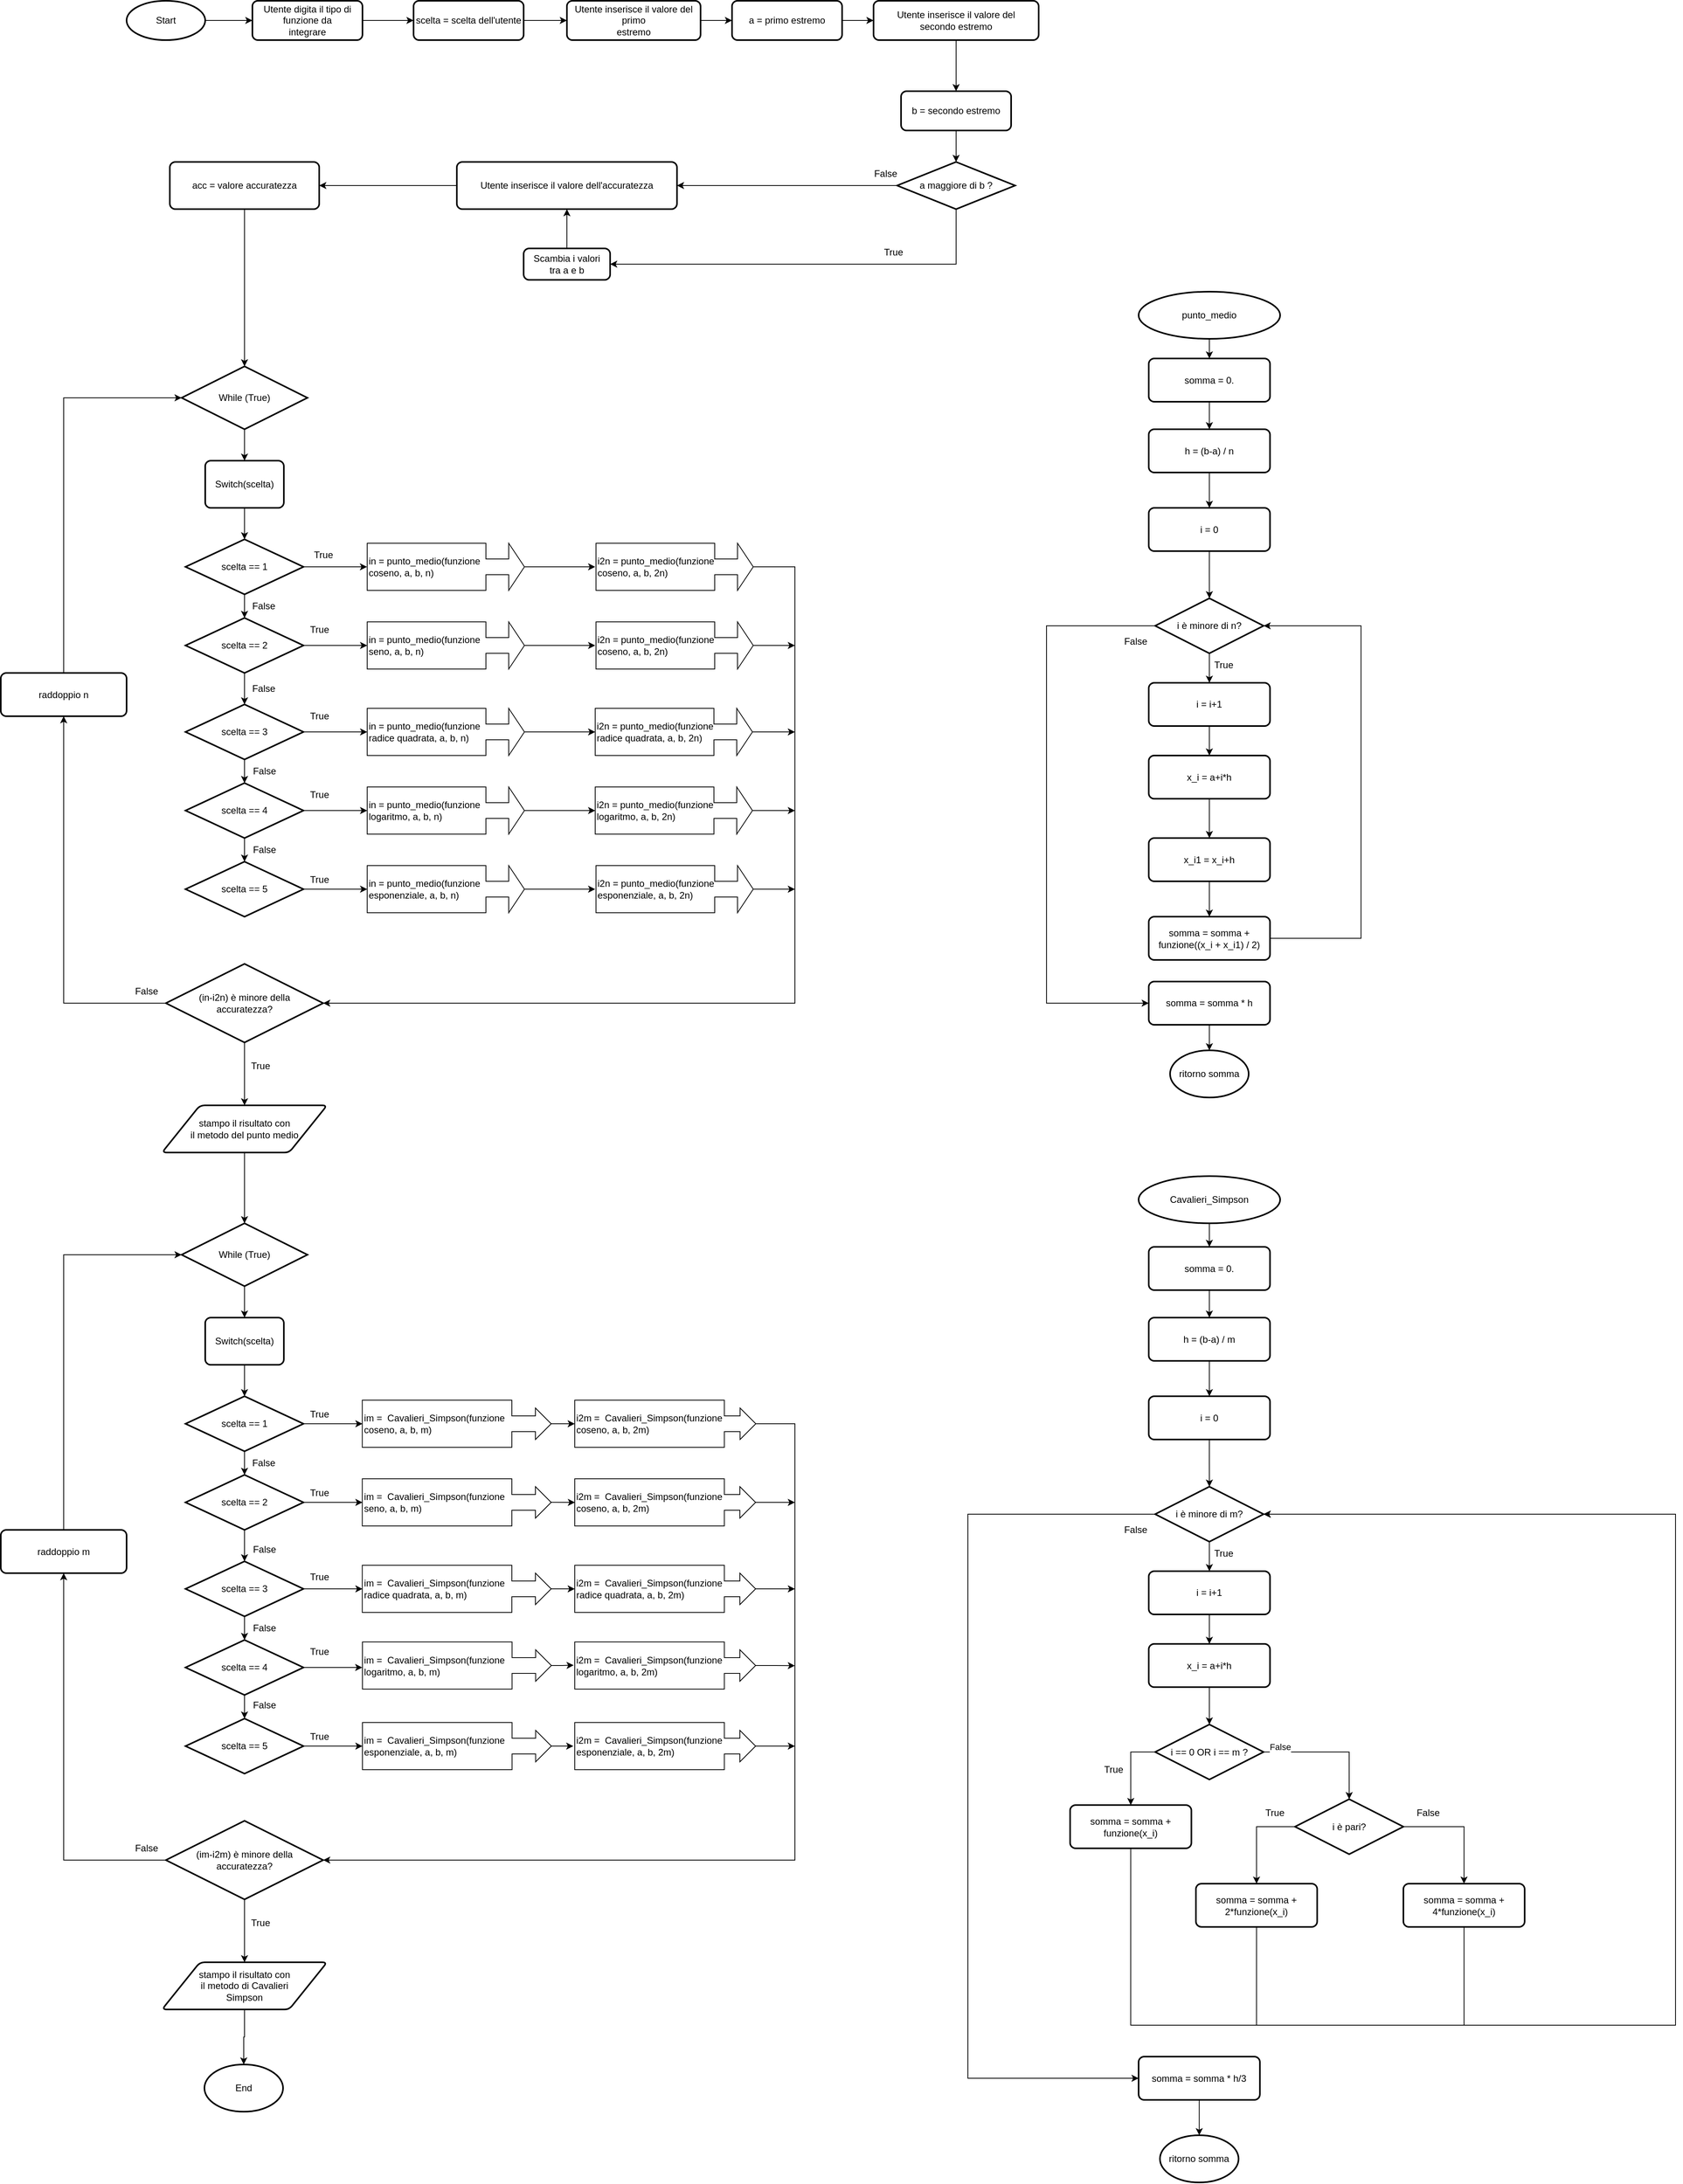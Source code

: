 <mxfile version="22.1.18" type="device">
  <diagram id="C5RBs43oDa-KdzZeNtuy" name="Page-1">
    <mxGraphModel dx="1427" dy="347" grid="1" gridSize="10" guides="1" tooltips="1" connect="1" arrows="1" fold="1" page="1" pageScale="1" pageWidth="827" pageHeight="1169" math="0" shadow="0">
      <root>
        <mxCell id="WIyWlLk6GJQsqaUBKTNV-0" />
        <mxCell id="WIyWlLk6GJQsqaUBKTNV-1" parent="WIyWlLk6GJQsqaUBKTNV-0" />
        <mxCell id="dxayiS2_84eYXkXoUzV9-56" style="edgeStyle=orthogonalEdgeStyle;rounded=0;orthogonalLoop=1;jettySize=auto;html=1;exitX=1;exitY=0.5;exitDx=0;exitDy=0;exitPerimeter=0;" parent="WIyWlLk6GJQsqaUBKTNV-1" source="dxayiS2_84eYXkXoUzV9-2" edge="1">
          <mxGeometry relative="1" as="geometry">
            <mxPoint x="190" y="210" as="targetPoint" />
          </mxGeometry>
        </mxCell>
        <mxCell id="dxayiS2_84eYXkXoUzV9-2" value="Start" style="strokeWidth=2;html=1;shape=mxgraph.flowchart.start_1;whiteSpace=wrap;" parent="WIyWlLk6GJQsqaUBKTNV-1" vertex="1">
          <mxGeometry x="30" y="185" width="100" height="50" as="geometry" />
        </mxCell>
        <mxCell id="dxayiS2_84eYXkXoUzV9-64" style="edgeStyle=orthogonalEdgeStyle;rounded=0;orthogonalLoop=1;jettySize=auto;html=1;exitX=0;exitY=0.5;exitDx=0;exitDy=0;exitPerimeter=0;entryX=1;entryY=0.5;entryDx=0;entryDy=0;" parent="WIyWlLk6GJQsqaUBKTNV-1" source="dxayiS2_84eYXkXoUzV9-34" target="-0Tb398mtNT74KdttXuS-16" edge="1">
          <mxGeometry relative="1" as="geometry">
            <mxPoint x="780" y="420" as="targetPoint" />
          </mxGeometry>
        </mxCell>
        <mxCell id="dxayiS2_84eYXkXoUzV9-72" style="edgeStyle=orthogonalEdgeStyle;rounded=0;orthogonalLoop=1;jettySize=auto;html=1;exitX=0.5;exitY=1;exitDx=0;exitDy=0;exitPerimeter=0;entryX=1;entryY=0.5;entryDx=0;entryDy=0;" parent="WIyWlLk6GJQsqaUBKTNV-1" source="dxayiS2_84eYXkXoUzV9-34" target="dxayiS2_84eYXkXoUzV9-36" edge="1">
          <mxGeometry relative="1" as="geometry" />
        </mxCell>
        <mxCell id="dxayiS2_84eYXkXoUzV9-34" value="a maggiore di b ?" style="strokeWidth=2;html=1;shape=mxgraph.flowchart.decision;whiteSpace=wrap;" parent="WIyWlLk6GJQsqaUBKTNV-1" vertex="1">
          <mxGeometry x="1010" y="390" width="150" height="60" as="geometry" />
        </mxCell>
        <mxCell id="dxayiS2_84eYXkXoUzV9-38" value="True" style="text;html=1;align=center;verticalAlign=middle;resizable=0;points=[];autosize=1;strokeColor=none;fillColor=none;" parent="WIyWlLk6GJQsqaUBKTNV-1" vertex="1">
          <mxGeometry x="980" y="490" width="50" height="30" as="geometry" />
        </mxCell>
        <mxCell id="-0Tb398mtNT74KdttXuS-20" style="edgeStyle=orthogonalEdgeStyle;rounded=0;orthogonalLoop=1;jettySize=auto;html=1;exitX=0.5;exitY=0;exitDx=0;exitDy=0;entryX=0.5;entryY=1;entryDx=0;entryDy=0;" parent="WIyWlLk6GJQsqaUBKTNV-1" source="dxayiS2_84eYXkXoUzV9-36" target="-0Tb398mtNT74KdttXuS-16" edge="1">
          <mxGeometry relative="1" as="geometry" />
        </mxCell>
        <mxCell id="dxayiS2_84eYXkXoUzV9-36" value="Scambia i valori&lt;br&gt;tra a e b" style="rounded=1;whiteSpace=wrap;html=1;absoluteArcSize=1;arcSize=14;strokeWidth=2;" parent="WIyWlLk6GJQsqaUBKTNV-1" vertex="1">
          <mxGeometry x="535" y="500" width="110" height="40" as="geometry" />
        </mxCell>
        <mxCell id="dxayiS2_84eYXkXoUzV9-78" style="edgeStyle=orthogonalEdgeStyle;rounded=0;orthogonalLoop=1;jettySize=auto;html=1;exitX=0.5;exitY=1;exitDx=0;exitDy=0;exitPerimeter=0;entryX=0.5;entryY=0;entryDx=0;entryDy=0;" parent="WIyWlLk6GJQsqaUBKTNV-1" source="dxayiS2_84eYXkXoUzV9-74" target="dxayiS2_84eYXkXoUzV9-77" edge="1">
          <mxGeometry relative="1" as="geometry" />
        </mxCell>
        <mxCell id="dxayiS2_84eYXkXoUzV9-74" value="While (True)" style="strokeWidth=2;html=1;shape=mxgraph.flowchart.decision;whiteSpace=wrap;" parent="WIyWlLk6GJQsqaUBKTNV-1" vertex="1">
          <mxGeometry x="100" y="650" width="160" height="80" as="geometry" />
        </mxCell>
        <mxCell id="dxayiS2_84eYXkXoUzV9-84" style="edgeStyle=orthogonalEdgeStyle;rounded=0;orthogonalLoop=1;jettySize=auto;html=1;exitX=0.5;exitY=1;exitDx=0;exitDy=0;" parent="WIyWlLk6GJQsqaUBKTNV-1" source="dxayiS2_84eYXkXoUzV9-77" target="dxayiS2_84eYXkXoUzV9-79" edge="1">
          <mxGeometry relative="1" as="geometry" />
        </mxCell>
        <mxCell id="dxayiS2_84eYXkXoUzV9-77" value="Switch(scelta)" style="rounded=1;whiteSpace=wrap;html=1;absoluteArcSize=1;arcSize=14;strokeWidth=2;" parent="WIyWlLk6GJQsqaUBKTNV-1" vertex="1">
          <mxGeometry x="130" y="770" width="100" height="60" as="geometry" />
        </mxCell>
        <mxCell id="dxayiS2_84eYXkXoUzV9-85" style="edgeStyle=orthogonalEdgeStyle;rounded=0;orthogonalLoop=1;jettySize=auto;html=1;exitX=0.5;exitY=1;exitDx=0;exitDy=0;exitPerimeter=0;entryX=0.5;entryY=0;entryDx=0;entryDy=0;entryPerimeter=0;" parent="WIyWlLk6GJQsqaUBKTNV-1" source="dxayiS2_84eYXkXoUzV9-79" target="dxayiS2_84eYXkXoUzV9-80" edge="1">
          <mxGeometry relative="1" as="geometry" />
        </mxCell>
        <mxCell id="dxayiS2_84eYXkXoUzV9-93" style="edgeStyle=orthogonalEdgeStyle;rounded=0;orthogonalLoop=1;jettySize=auto;html=1;exitX=1;exitY=0.5;exitDx=0;exitDy=0;exitPerimeter=0;entryX=0;entryY=0.5;entryDx=0;entryDy=0;" parent="WIyWlLk6GJQsqaUBKTNV-1" source="dxayiS2_84eYXkXoUzV9-79" edge="1">
          <mxGeometry relative="1" as="geometry">
            <mxPoint x="335.75" y="905" as="targetPoint" />
          </mxGeometry>
        </mxCell>
        <mxCell id="dxayiS2_84eYXkXoUzV9-79" value="scelta == 1" style="strokeWidth=2;html=1;shape=mxgraph.flowchart.decision;whiteSpace=wrap;" parent="WIyWlLk6GJQsqaUBKTNV-1" vertex="1">
          <mxGeometry x="105" y="870" width="150" height="70" as="geometry" />
        </mxCell>
        <mxCell id="dxayiS2_84eYXkXoUzV9-86" style="edgeStyle=orthogonalEdgeStyle;rounded=0;orthogonalLoop=1;jettySize=auto;html=1;exitX=0.5;exitY=1;exitDx=0;exitDy=0;exitPerimeter=0;entryX=0.5;entryY=0;entryDx=0;entryDy=0;entryPerimeter=0;" parent="WIyWlLk6GJQsqaUBKTNV-1" source="dxayiS2_84eYXkXoUzV9-80" target="dxayiS2_84eYXkXoUzV9-81" edge="1">
          <mxGeometry relative="1" as="geometry" />
        </mxCell>
        <mxCell id="dxayiS2_84eYXkXoUzV9-111" style="edgeStyle=orthogonalEdgeStyle;rounded=0;orthogonalLoop=1;jettySize=auto;html=1;exitX=1;exitY=0.5;exitDx=0;exitDy=0;exitPerimeter=0;entryX=0;entryY=0.5;entryDx=0;entryDy=0;" parent="WIyWlLk6GJQsqaUBKTNV-1" source="dxayiS2_84eYXkXoUzV9-80" edge="1">
          <mxGeometry relative="1" as="geometry">
            <mxPoint x="336" y="1005" as="targetPoint" />
          </mxGeometry>
        </mxCell>
        <mxCell id="dxayiS2_84eYXkXoUzV9-80" value="scelta == 2" style="strokeWidth=2;html=1;shape=mxgraph.flowchart.decision;whiteSpace=wrap;" parent="WIyWlLk6GJQsqaUBKTNV-1" vertex="1">
          <mxGeometry x="105" y="970" width="150" height="70" as="geometry" />
        </mxCell>
        <mxCell id="dxayiS2_84eYXkXoUzV9-91" style="edgeStyle=orthogonalEdgeStyle;rounded=0;orthogonalLoop=1;jettySize=auto;html=1;exitX=0.5;exitY=1;exitDx=0;exitDy=0;exitPerimeter=0;" parent="WIyWlLk6GJQsqaUBKTNV-1" source="dxayiS2_84eYXkXoUzV9-81" target="dxayiS2_84eYXkXoUzV9-82" edge="1">
          <mxGeometry relative="1" as="geometry" />
        </mxCell>
        <mxCell id="dxayiS2_84eYXkXoUzV9-112" style="edgeStyle=orthogonalEdgeStyle;rounded=0;orthogonalLoop=1;jettySize=auto;html=1;exitX=1;exitY=0.5;exitDx=0;exitDy=0;exitPerimeter=0;entryX=0;entryY=0.5;entryDx=0;entryDy=0;" parent="WIyWlLk6GJQsqaUBKTNV-1" source="dxayiS2_84eYXkXoUzV9-81" edge="1">
          <mxGeometry relative="1" as="geometry">
            <mxPoint x="336" y="1115" as="targetPoint" />
          </mxGeometry>
        </mxCell>
        <mxCell id="dxayiS2_84eYXkXoUzV9-81" value="scelta == 3" style="strokeWidth=2;html=1;shape=mxgraph.flowchart.decision;whiteSpace=wrap;" parent="WIyWlLk6GJQsqaUBKTNV-1" vertex="1">
          <mxGeometry x="105" y="1080" width="150" height="70" as="geometry" />
        </mxCell>
        <mxCell id="dxayiS2_84eYXkXoUzV9-89" style="edgeStyle=orthogonalEdgeStyle;rounded=0;orthogonalLoop=1;jettySize=auto;html=1;exitX=0.5;exitY=1;exitDx=0;exitDy=0;exitPerimeter=0;" parent="WIyWlLk6GJQsqaUBKTNV-1" source="dxayiS2_84eYXkXoUzV9-82" target="dxayiS2_84eYXkXoUzV9-83" edge="1">
          <mxGeometry relative="1" as="geometry" />
        </mxCell>
        <mxCell id="dxayiS2_84eYXkXoUzV9-113" style="edgeStyle=orthogonalEdgeStyle;rounded=0;orthogonalLoop=1;jettySize=auto;html=1;exitX=1;exitY=0.5;exitDx=0;exitDy=0;exitPerimeter=0;entryX=0;entryY=0.5;entryDx=0;entryDy=0;" parent="WIyWlLk6GJQsqaUBKTNV-1" source="dxayiS2_84eYXkXoUzV9-82" edge="1">
          <mxGeometry relative="1" as="geometry">
            <mxPoint x="336" y="1215" as="targetPoint" />
          </mxGeometry>
        </mxCell>
        <mxCell id="dxayiS2_84eYXkXoUzV9-82" value="scelta == 4" style="strokeWidth=2;html=1;shape=mxgraph.flowchart.decision;whiteSpace=wrap;" parent="WIyWlLk6GJQsqaUBKTNV-1" vertex="1">
          <mxGeometry x="105" y="1180" width="150" height="70" as="geometry" />
        </mxCell>
        <mxCell id="dxayiS2_84eYXkXoUzV9-114" style="edgeStyle=orthogonalEdgeStyle;rounded=0;orthogonalLoop=1;jettySize=auto;html=1;exitX=1;exitY=0.5;exitDx=0;exitDy=0;exitPerimeter=0;entryX=0;entryY=0.5;entryDx=0;entryDy=0;" parent="WIyWlLk6GJQsqaUBKTNV-1" source="dxayiS2_84eYXkXoUzV9-83" edge="1">
          <mxGeometry relative="1" as="geometry">
            <mxPoint x="336" y="1315" as="targetPoint" />
          </mxGeometry>
        </mxCell>
        <mxCell id="dxayiS2_84eYXkXoUzV9-83" value="scelta == 5" style="strokeWidth=2;html=1;shape=mxgraph.flowchart.decision;whiteSpace=wrap;" parent="WIyWlLk6GJQsqaUBKTNV-1" vertex="1">
          <mxGeometry x="105" y="1280" width="150" height="70" as="geometry" />
        </mxCell>
        <mxCell id="-0Tb398mtNT74KdttXuS-57" style="edgeStyle=orthogonalEdgeStyle;rounded=0;orthogonalLoop=1;jettySize=auto;html=1;exitX=1;exitY=0.5;exitDx=0;exitDy=0;entryX=0;entryY=0.5;entryDx=0;entryDy=0;" parent="WIyWlLk6GJQsqaUBKTNV-1" edge="1">
          <mxGeometry relative="1" as="geometry">
            <mxPoint x="490" y="905" as="sourcePoint" />
            <mxPoint x="626" y="905" as="targetPoint" />
          </mxGeometry>
        </mxCell>
        <mxCell id="dxayiS2_84eYXkXoUzV9-116" style="edgeStyle=orthogonalEdgeStyle;rounded=0;orthogonalLoop=1;jettySize=auto;html=1;exitX=1;exitY=0.5;exitDx=0;exitDy=0;entryX=1;entryY=0.5;entryDx=0;entryDy=0;entryPerimeter=0;" parent="WIyWlLk6GJQsqaUBKTNV-1" target="dxayiS2_84eYXkXoUzV9-115" edge="1">
          <mxGeometry relative="1" as="geometry">
            <Array as="points">
              <mxPoint x="880" y="905" />
              <mxPoint x="880" y="1460" />
            </Array>
            <mxPoint x="780.25" y="905" as="sourcePoint" />
          </mxGeometry>
        </mxCell>
        <mxCell id="-0Tb398mtNT74KdttXuS-59" style="edgeStyle=orthogonalEdgeStyle;rounded=0;orthogonalLoop=1;jettySize=auto;html=1;exitX=1;exitY=0.5;exitDx=0;exitDy=0;entryX=0;entryY=0.5;entryDx=0;entryDy=0;" parent="WIyWlLk6GJQsqaUBKTNV-1" edge="1">
          <mxGeometry relative="1" as="geometry">
            <mxPoint x="490.25" y="1005" as="sourcePoint" />
            <mxPoint x="626" y="1005" as="targetPoint" />
          </mxGeometry>
        </mxCell>
        <mxCell id="dxayiS2_84eYXkXoUzV9-117" style="edgeStyle=orthogonalEdgeStyle;rounded=0;orthogonalLoop=1;jettySize=auto;html=1;exitX=1;exitY=0.5;exitDx=0;exitDy=0;" parent="WIyWlLk6GJQsqaUBKTNV-1" edge="1">
          <mxGeometry relative="1" as="geometry">
            <mxPoint x="880" y="1005" as="targetPoint" />
            <mxPoint x="780.25" y="1005" as="sourcePoint" />
          </mxGeometry>
        </mxCell>
        <mxCell id="-0Tb398mtNT74KdttXuS-60" style="edgeStyle=orthogonalEdgeStyle;rounded=0;orthogonalLoop=1;jettySize=auto;html=1;exitX=1;exitY=0.5;exitDx=0;exitDy=0;entryX=0;entryY=0.5;entryDx=0;entryDy=0;" parent="WIyWlLk6GJQsqaUBKTNV-1" edge="1">
          <mxGeometry relative="1" as="geometry">
            <mxPoint x="490.25" y="1115" as="sourcePoint" />
            <mxPoint x="626" y="1115" as="targetPoint" />
          </mxGeometry>
        </mxCell>
        <mxCell id="dxayiS2_84eYXkXoUzV9-118" style="edgeStyle=orthogonalEdgeStyle;rounded=0;orthogonalLoop=1;jettySize=auto;html=1;exitX=1;exitY=0.5;exitDx=0;exitDy=0;" parent="WIyWlLk6GJQsqaUBKTNV-1" edge="1">
          <mxGeometry relative="1" as="geometry">
            <mxPoint x="880" y="1115" as="targetPoint" />
            <mxPoint x="780.25" y="1115" as="sourcePoint" />
          </mxGeometry>
        </mxCell>
        <mxCell id="-0Tb398mtNT74KdttXuS-61" style="edgeStyle=orthogonalEdgeStyle;rounded=0;orthogonalLoop=1;jettySize=auto;html=1;exitX=1;exitY=0.5;exitDx=0;exitDy=0;entryX=0;entryY=0.5;entryDx=0;entryDy=0;" parent="WIyWlLk6GJQsqaUBKTNV-1" edge="1">
          <mxGeometry relative="1" as="geometry">
            <mxPoint x="490.25" y="1215" as="sourcePoint" />
            <mxPoint x="626" y="1215" as="targetPoint" />
          </mxGeometry>
        </mxCell>
        <mxCell id="dxayiS2_84eYXkXoUzV9-119" style="edgeStyle=orthogonalEdgeStyle;rounded=0;orthogonalLoop=1;jettySize=auto;html=1;exitX=1;exitY=0.5;exitDx=0;exitDy=0;" parent="WIyWlLk6GJQsqaUBKTNV-1" edge="1">
          <mxGeometry relative="1" as="geometry">
            <mxPoint x="880" y="1215" as="targetPoint" />
            <mxPoint x="780.25" y="1215" as="sourcePoint" />
          </mxGeometry>
        </mxCell>
        <mxCell id="-0Tb398mtNT74KdttXuS-62" style="edgeStyle=orthogonalEdgeStyle;rounded=0;orthogonalLoop=1;jettySize=auto;html=1;exitX=1;exitY=0.5;exitDx=0;exitDy=0;entryX=0;entryY=0.5;entryDx=0;entryDy=0;" parent="WIyWlLk6GJQsqaUBKTNV-1" edge="1">
          <mxGeometry relative="1" as="geometry">
            <mxPoint x="490.25" y="1315" as="sourcePoint" />
            <mxPoint x="626" y="1315" as="targetPoint" />
          </mxGeometry>
        </mxCell>
        <mxCell id="dxayiS2_84eYXkXoUzV9-120" style="edgeStyle=orthogonalEdgeStyle;rounded=0;orthogonalLoop=1;jettySize=auto;html=1;exitX=1;exitY=0.5;exitDx=0;exitDy=0;" parent="WIyWlLk6GJQsqaUBKTNV-1" edge="1">
          <mxGeometry relative="1" as="geometry">
            <mxPoint x="880" y="1315" as="targetPoint" />
            <mxPoint x="780.25" y="1315" as="sourcePoint" />
          </mxGeometry>
        </mxCell>
        <mxCell id="dxayiS2_84eYXkXoUzV9-122" style="edgeStyle=orthogonalEdgeStyle;rounded=0;orthogonalLoop=1;jettySize=auto;html=1;exitX=0.5;exitY=1;exitDx=0;exitDy=0;exitPerimeter=0;entryX=0.5;entryY=0;entryDx=0;entryDy=0;" parent="WIyWlLk6GJQsqaUBKTNV-1" source="dxayiS2_84eYXkXoUzV9-115" target="dxayiS2_84eYXkXoUzV9-121" edge="1">
          <mxGeometry relative="1" as="geometry" />
        </mxCell>
        <mxCell id="dxayiS2_84eYXkXoUzV9-126" style="edgeStyle=orthogonalEdgeStyle;rounded=0;orthogonalLoop=1;jettySize=auto;html=1;exitX=0;exitY=0.5;exitDx=0;exitDy=0;exitPerimeter=0;entryX=0.5;entryY=1;entryDx=0;entryDy=0;" parent="WIyWlLk6GJQsqaUBKTNV-1" source="dxayiS2_84eYXkXoUzV9-115" target="dxayiS2_84eYXkXoUzV9-125" edge="1">
          <mxGeometry relative="1" as="geometry" />
        </mxCell>
        <mxCell id="dxayiS2_84eYXkXoUzV9-115" value="(in-i2n) è minore della&lt;br&gt;accuratezza?" style="strokeWidth=2;html=1;shape=mxgraph.flowchart.decision;whiteSpace=wrap;" parent="WIyWlLk6GJQsqaUBKTNV-1" vertex="1">
          <mxGeometry x="80" y="1410" width="200" height="100" as="geometry" />
        </mxCell>
        <mxCell id="-0Tb398mtNT74KdttXuS-30" style="edgeStyle=orthogonalEdgeStyle;rounded=0;orthogonalLoop=1;jettySize=auto;html=1;exitX=0.5;exitY=1;exitDx=0;exitDy=0;entryX=0.5;entryY=0;entryDx=0;entryDy=0;entryPerimeter=0;" parent="WIyWlLk6GJQsqaUBKTNV-1" source="dxayiS2_84eYXkXoUzV9-121" target="dxayiS2_84eYXkXoUzV9-132" edge="1">
          <mxGeometry relative="1" as="geometry" />
        </mxCell>
        <mxCell id="dxayiS2_84eYXkXoUzV9-121" value="stampo il risultato con&lt;br&gt;il metodo del punto medio" style="shape=parallelogram;html=1;strokeWidth=2;perimeter=parallelogramPerimeter;whiteSpace=wrap;rounded=1;arcSize=12;size=0.23;" parent="WIyWlLk6GJQsqaUBKTNV-1" vertex="1">
          <mxGeometry x="75" y="1590" width="210" height="60" as="geometry" />
        </mxCell>
        <mxCell id="dxayiS2_84eYXkXoUzV9-127" style="edgeStyle=orthogonalEdgeStyle;rounded=0;orthogonalLoop=1;jettySize=auto;html=1;exitX=0.5;exitY=0;exitDx=0;exitDy=0;entryX=0;entryY=0.5;entryDx=0;entryDy=0;entryPerimeter=0;" parent="WIyWlLk6GJQsqaUBKTNV-1" source="dxayiS2_84eYXkXoUzV9-125" target="dxayiS2_84eYXkXoUzV9-74" edge="1">
          <mxGeometry relative="1" as="geometry" />
        </mxCell>
        <mxCell id="dxayiS2_84eYXkXoUzV9-125" value="raddoppio n" style="rounded=1;whiteSpace=wrap;html=1;absoluteArcSize=1;arcSize=14;strokeWidth=2;" parent="WIyWlLk6GJQsqaUBKTNV-1" vertex="1">
          <mxGeometry x="-130" y="1040" width="160" height="55" as="geometry" />
        </mxCell>
        <mxCell id="dxayiS2_84eYXkXoUzV9-128" value="True" style="text;html=1;align=center;verticalAlign=middle;resizable=0;points=[];autosize=1;strokeColor=none;fillColor=none;" parent="WIyWlLk6GJQsqaUBKTNV-1" vertex="1">
          <mxGeometry x="175" y="1525" width="50" height="30" as="geometry" />
        </mxCell>
        <mxCell id="dxayiS2_84eYXkXoUzV9-130" value="False" style="text;html=1;align=center;verticalAlign=middle;resizable=0;points=[];autosize=1;strokeColor=none;fillColor=none;" parent="WIyWlLk6GJQsqaUBKTNV-1" vertex="1">
          <mxGeometry x="30" y="1430" width="50" height="30" as="geometry" />
        </mxCell>
        <mxCell id="dxayiS2_84eYXkXoUzV9-131" style="edgeStyle=orthogonalEdgeStyle;rounded=0;orthogonalLoop=1;jettySize=auto;html=1;exitX=0.5;exitY=1;exitDx=0;exitDy=0;exitPerimeter=0;entryX=0.5;entryY=0;entryDx=0;entryDy=0;" parent="WIyWlLk6GJQsqaUBKTNV-1" source="dxayiS2_84eYXkXoUzV9-132" target="dxayiS2_84eYXkXoUzV9-134" edge="1">
          <mxGeometry relative="1" as="geometry" />
        </mxCell>
        <mxCell id="dxayiS2_84eYXkXoUzV9-132" value="While (True)" style="strokeWidth=2;html=1;shape=mxgraph.flowchart.decision;whiteSpace=wrap;" parent="WIyWlLk6GJQsqaUBKTNV-1" vertex="1">
          <mxGeometry x="100" y="1740" width="160" height="80" as="geometry" />
        </mxCell>
        <mxCell id="dxayiS2_84eYXkXoUzV9-133" style="edgeStyle=orthogonalEdgeStyle;rounded=0;orthogonalLoop=1;jettySize=auto;html=1;exitX=0.5;exitY=1;exitDx=0;exitDy=0;" parent="WIyWlLk6GJQsqaUBKTNV-1" source="dxayiS2_84eYXkXoUzV9-134" target="dxayiS2_84eYXkXoUzV9-137" edge="1">
          <mxGeometry relative="1" as="geometry" />
        </mxCell>
        <mxCell id="dxayiS2_84eYXkXoUzV9-134" value="Switch(scelta)" style="rounded=1;whiteSpace=wrap;html=1;absoluteArcSize=1;arcSize=14;strokeWidth=2;" parent="WIyWlLk6GJQsqaUBKTNV-1" vertex="1">
          <mxGeometry x="130" y="1860" width="100" height="60" as="geometry" />
        </mxCell>
        <mxCell id="dxayiS2_84eYXkXoUzV9-135" style="edgeStyle=orthogonalEdgeStyle;rounded=0;orthogonalLoop=1;jettySize=auto;html=1;exitX=0.5;exitY=1;exitDx=0;exitDy=0;exitPerimeter=0;entryX=0.5;entryY=0;entryDx=0;entryDy=0;entryPerimeter=0;" parent="WIyWlLk6GJQsqaUBKTNV-1" source="dxayiS2_84eYXkXoUzV9-137" target="dxayiS2_84eYXkXoUzV9-140" edge="1">
          <mxGeometry relative="1" as="geometry" />
        </mxCell>
        <mxCell id="dxayiS2_84eYXkXoUzV9-136" style="edgeStyle=orthogonalEdgeStyle;rounded=0;orthogonalLoop=1;jettySize=auto;html=1;exitX=1;exitY=0.5;exitDx=0;exitDy=0;exitPerimeter=0;entryX=0;entryY=0.5;entryDx=0;entryDy=0;" parent="WIyWlLk6GJQsqaUBKTNV-1" source="dxayiS2_84eYXkXoUzV9-137" edge="1">
          <mxGeometry relative="1" as="geometry">
            <mxPoint x="330" y="1995" as="targetPoint" />
          </mxGeometry>
        </mxCell>
        <mxCell id="dxayiS2_84eYXkXoUzV9-137" value="scelta == 1" style="strokeWidth=2;html=1;shape=mxgraph.flowchart.decision;whiteSpace=wrap;" parent="WIyWlLk6GJQsqaUBKTNV-1" vertex="1">
          <mxGeometry x="105" y="1960" width="150" height="70" as="geometry" />
        </mxCell>
        <mxCell id="dxayiS2_84eYXkXoUzV9-138" style="edgeStyle=orthogonalEdgeStyle;rounded=0;orthogonalLoop=1;jettySize=auto;html=1;exitX=0.5;exitY=1;exitDx=0;exitDy=0;exitPerimeter=0;entryX=0.5;entryY=0;entryDx=0;entryDy=0;entryPerimeter=0;" parent="WIyWlLk6GJQsqaUBKTNV-1" source="dxayiS2_84eYXkXoUzV9-140" target="dxayiS2_84eYXkXoUzV9-143" edge="1">
          <mxGeometry relative="1" as="geometry" />
        </mxCell>
        <mxCell id="dxayiS2_84eYXkXoUzV9-139" style="edgeStyle=orthogonalEdgeStyle;rounded=0;orthogonalLoop=1;jettySize=auto;html=1;exitX=1;exitY=0.5;exitDx=0;exitDy=0;exitPerimeter=0;entryX=0;entryY=0.5;entryDx=0;entryDy=0;" parent="WIyWlLk6GJQsqaUBKTNV-1" source="dxayiS2_84eYXkXoUzV9-140" edge="1">
          <mxGeometry relative="1" as="geometry">
            <mxPoint x="330" y="2095" as="targetPoint" />
          </mxGeometry>
        </mxCell>
        <mxCell id="dxayiS2_84eYXkXoUzV9-140" value="scelta == 2" style="strokeWidth=2;html=1;shape=mxgraph.flowchart.decision;whiteSpace=wrap;" parent="WIyWlLk6GJQsqaUBKTNV-1" vertex="1">
          <mxGeometry x="105" y="2060" width="150" height="70" as="geometry" />
        </mxCell>
        <mxCell id="dxayiS2_84eYXkXoUzV9-141" style="edgeStyle=orthogonalEdgeStyle;rounded=0;orthogonalLoop=1;jettySize=auto;html=1;exitX=0.5;exitY=1;exitDx=0;exitDy=0;exitPerimeter=0;" parent="WIyWlLk6GJQsqaUBKTNV-1" source="dxayiS2_84eYXkXoUzV9-143" target="dxayiS2_84eYXkXoUzV9-146" edge="1">
          <mxGeometry relative="1" as="geometry" />
        </mxCell>
        <mxCell id="dxayiS2_84eYXkXoUzV9-142" style="edgeStyle=orthogonalEdgeStyle;rounded=0;orthogonalLoop=1;jettySize=auto;html=1;exitX=1;exitY=0.5;exitDx=0;exitDy=0;exitPerimeter=0;entryX=0;entryY=0.5;entryDx=0;entryDy=0;" parent="WIyWlLk6GJQsqaUBKTNV-1" source="dxayiS2_84eYXkXoUzV9-143" edge="1">
          <mxGeometry relative="1" as="geometry">
            <mxPoint x="330" y="2205" as="targetPoint" />
          </mxGeometry>
        </mxCell>
        <mxCell id="dxayiS2_84eYXkXoUzV9-143" value="scelta == 3" style="strokeWidth=2;html=1;shape=mxgraph.flowchart.decision;whiteSpace=wrap;" parent="WIyWlLk6GJQsqaUBKTNV-1" vertex="1">
          <mxGeometry x="105" y="2170" width="150" height="70" as="geometry" />
        </mxCell>
        <mxCell id="dxayiS2_84eYXkXoUzV9-144" style="edgeStyle=orthogonalEdgeStyle;rounded=0;orthogonalLoop=1;jettySize=auto;html=1;exitX=0.5;exitY=1;exitDx=0;exitDy=0;exitPerimeter=0;" parent="WIyWlLk6GJQsqaUBKTNV-1" source="dxayiS2_84eYXkXoUzV9-146" target="dxayiS2_84eYXkXoUzV9-148" edge="1">
          <mxGeometry relative="1" as="geometry" />
        </mxCell>
        <mxCell id="dxayiS2_84eYXkXoUzV9-145" style="edgeStyle=orthogonalEdgeStyle;rounded=0;orthogonalLoop=1;jettySize=auto;html=1;exitX=1;exitY=0.5;exitDx=0;exitDy=0;exitPerimeter=0;entryX=0;entryY=0.5;entryDx=0;entryDy=0;" parent="WIyWlLk6GJQsqaUBKTNV-1" source="dxayiS2_84eYXkXoUzV9-146" edge="1">
          <mxGeometry relative="1" as="geometry">
            <mxPoint x="329.75" y="2305" as="targetPoint" />
          </mxGeometry>
        </mxCell>
        <mxCell id="dxayiS2_84eYXkXoUzV9-146" value="scelta == 4" style="strokeWidth=2;html=1;shape=mxgraph.flowchart.decision;whiteSpace=wrap;" parent="WIyWlLk6GJQsqaUBKTNV-1" vertex="1">
          <mxGeometry x="105" y="2270" width="150" height="70" as="geometry" />
        </mxCell>
        <mxCell id="dxayiS2_84eYXkXoUzV9-147" style="edgeStyle=orthogonalEdgeStyle;rounded=0;orthogonalLoop=1;jettySize=auto;html=1;exitX=1;exitY=0.5;exitDx=0;exitDy=0;exitPerimeter=0;entryX=0;entryY=0.5;entryDx=0;entryDy=0;" parent="WIyWlLk6GJQsqaUBKTNV-1" source="dxayiS2_84eYXkXoUzV9-148" edge="1">
          <mxGeometry relative="1" as="geometry">
            <mxPoint x="330" y="2405" as="targetPoint" />
          </mxGeometry>
        </mxCell>
        <mxCell id="dxayiS2_84eYXkXoUzV9-148" value="scelta == 5" style="strokeWidth=2;html=1;shape=mxgraph.flowchart.decision;whiteSpace=wrap;" parent="WIyWlLk6GJQsqaUBKTNV-1" vertex="1">
          <mxGeometry x="105" y="2370" width="150" height="70" as="geometry" />
        </mxCell>
        <mxCell id="dxayiS2_84eYXkXoUzV9-151" style="edgeStyle=orthogonalEdgeStyle;rounded=0;orthogonalLoop=1;jettySize=auto;html=1;exitX=1;exitY=0.5;exitDx=0;exitDy=0;entryX=1;entryY=0.5;entryDx=0;entryDy=0;entryPerimeter=0;" parent="WIyWlLk6GJQsqaUBKTNV-1" target="dxayiS2_84eYXkXoUzV9-171" edge="1">
          <mxGeometry relative="1" as="geometry">
            <Array as="points">
              <mxPoint x="880" y="1995" />
              <mxPoint x="880" y="2550" />
            </Array>
            <mxPoint x="750" y="1995" as="sourcePoint" />
          </mxGeometry>
        </mxCell>
        <mxCell id="dxayiS2_84eYXkXoUzV9-153" style="edgeStyle=orthogonalEdgeStyle;rounded=0;orthogonalLoop=1;jettySize=auto;html=1;exitX=1;exitY=0.5;exitDx=0;exitDy=0;entryX=0.001;entryY=0.5;entryDx=0;entryDy=0;entryPerimeter=0;" parent="WIyWlLk6GJQsqaUBKTNV-1" target="Mil7X2L2uE1XehQc7Dlf-17" edge="1">
          <mxGeometry relative="1" as="geometry">
            <mxPoint x="514.25" y="2094.5" as="sourcePoint" />
            <mxPoint x="590" y="2094.5" as="targetPoint" />
          </mxGeometry>
        </mxCell>
        <mxCell id="dxayiS2_84eYXkXoUzV9-169" style="edgeStyle=orthogonalEdgeStyle;rounded=0;orthogonalLoop=1;jettySize=auto;html=1;exitX=0.5;exitY=1;exitDx=0;exitDy=0;exitPerimeter=0;entryX=0.5;entryY=0;entryDx=0;entryDy=0;" parent="WIyWlLk6GJQsqaUBKTNV-1" source="dxayiS2_84eYXkXoUzV9-171" target="dxayiS2_84eYXkXoUzV9-172" edge="1">
          <mxGeometry relative="1" as="geometry" />
        </mxCell>
        <mxCell id="dxayiS2_84eYXkXoUzV9-170" style="edgeStyle=orthogonalEdgeStyle;rounded=0;orthogonalLoop=1;jettySize=auto;html=1;exitX=0;exitY=0.5;exitDx=0;exitDy=0;exitPerimeter=0;entryX=0.5;entryY=1;entryDx=0;entryDy=0;" parent="WIyWlLk6GJQsqaUBKTNV-1" source="dxayiS2_84eYXkXoUzV9-171" target="dxayiS2_84eYXkXoUzV9-174" edge="1">
          <mxGeometry relative="1" as="geometry" />
        </mxCell>
        <mxCell id="dxayiS2_84eYXkXoUzV9-171" value="(im-i2m) è minore della&lt;br&gt;accuratezza?" style="strokeWidth=2;html=1;shape=mxgraph.flowchart.decision;whiteSpace=wrap;" parent="WIyWlLk6GJQsqaUBKTNV-1" vertex="1">
          <mxGeometry x="80" y="2500" width="200" height="100" as="geometry" />
        </mxCell>
        <mxCell id="dxayiS2_84eYXkXoUzV9-179" style="edgeStyle=orthogonalEdgeStyle;rounded=0;orthogonalLoop=1;jettySize=auto;html=1;exitX=0.5;exitY=1;exitDx=0;exitDy=0;" parent="WIyWlLk6GJQsqaUBKTNV-1" source="dxayiS2_84eYXkXoUzV9-172" target="dxayiS2_84eYXkXoUzV9-178" edge="1">
          <mxGeometry relative="1" as="geometry" />
        </mxCell>
        <mxCell id="dxayiS2_84eYXkXoUzV9-172" value="stampo il risultato con&lt;br&gt;il metodo di Cavalieri&lt;br&gt;Simpson" style="shape=parallelogram;html=1;strokeWidth=2;perimeter=parallelogramPerimeter;whiteSpace=wrap;rounded=1;arcSize=12;size=0.23;" parent="WIyWlLk6GJQsqaUBKTNV-1" vertex="1">
          <mxGeometry x="75" y="2680" width="210" height="60" as="geometry" />
        </mxCell>
        <mxCell id="dxayiS2_84eYXkXoUzV9-173" style="edgeStyle=orthogonalEdgeStyle;rounded=0;orthogonalLoop=1;jettySize=auto;html=1;exitX=0.5;exitY=0;exitDx=0;exitDy=0;entryX=0;entryY=0.5;entryDx=0;entryDy=0;entryPerimeter=0;" parent="WIyWlLk6GJQsqaUBKTNV-1" source="dxayiS2_84eYXkXoUzV9-174" target="dxayiS2_84eYXkXoUzV9-132" edge="1">
          <mxGeometry relative="1" as="geometry" />
        </mxCell>
        <mxCell id="dxayiS2_84eYXkXoUzV9-174" value="raddoppio m" style="rounded=1;whiteSpace=wrap;html=1;absoluteArcSize=1;arcSize=14;strokeWidth=2;" parent="WIyWlLk6GJQsqaUBKTNV-1" vertex="1">
          <mxGeometry x="-130" y="2130" width="160" height="55" as="geometry" />
        </mxCell>
        <mxCell id="dxayiS2_84eYXkXoUzV9-175" value="True" style="text;html=1;align=center;verticalAlign=middle;resizable=0;points=[];autosize=1;strokeColor=none;fillColor=none;" parent="WIyWlLk6GJQsqaUBKTNV-1" vertex="1">
          <mxGeometry x="175" y="2615" width="50" height="30" as="geometry" />
        </mxCell>
        <mxCell id="dxayiS2_84eYXkXoUzV9-176" value="False" style="text;html=1;align=center;verticalAlign=middle;resizable=0;points=[];autosize=1;strokeColor=none;fillColor=none;" parent="WIyWlLk6GJQsqaUBKTNV-1" vertex="1">
          <mxGeometry x="30.0" y="2520" width="50" height="30" as="geometry" />
        </mxCell>
        <mxCell id="dxayiS2_84eYXkXoUzV9-178" value="End" style="strokeWidth=2;html=1;shape=mxgraph.flowchart.start_1;whiteSpace=wrap;" parent="WIyWlLk6GJQsqaUBKTNV-1" vertex="1">
          <mxGeometry x="129" y="2810" width="100" height="60" as="geometry" />
        </mxCell>
        <mxCell id="-0Tb398mtNT74KdttXuS-28" style="edgeStyle=orthogonalEdgeStyle;rounded=0;orthogonalLoop=1;jettySize=auto;html=1;exitX=1;exitY=0.5;exitDx=0;exitDy=0;entryX=0;entryY=0.5;entryDx=0;entryDy=0;" parent="WIyWlLk6GJQsqaUBKTNV-1" source="-0Tb398mtNT74KdttXuS-1" target="-0Tb398mtNT74KdttXuS-27" edge="1">
          <mxGeometry relative="1" as="geometry" />
        </mxCell>
        <mxCell id="-0Tb398mtNT74KdttXuS-1" value="Utente digita il tipo di funzione da&lt;br&gt;integrare" style="rounded=1;whiteSpace=wrap;html=1;absoluteArcSize=1;arcSize=14;strokeWidth=2;" parent="WIyWlLk6GJQsqaUBKTNV-1" vertex="1">
          <mxGeometry x="190" y="185" width="140" height="50" as="geometry" />
        </mxCell>
        <mxCell id="-0Tb398mtNT74KdttXuS-11" style="edgeStyle=orthogonalEdgeStyle;rounded=0;orthogonalLoop=1;jettySize=auto;html=1;exitX=1;exitY=0.5;exitDx=0;exitDy=0;entryX=0;entryY=0.5;entryDx=0;entryDy=0;" parent="WIyWlLk6GJQsqaUBKTNV-1" source="-0Tb398mtNT74KdttXuS-3" target="-0Tb398mtNT74KdttXuS-9" edge="1">
          <mxGeometry relative="1" as="geometry" />
        </mxCell>
        <mxCell id="-0Tb398mtNT74KdttXuS-3" value="Utente inserisce il valore del primo&lt;br&gt;estremo" style="rounded=1;whiteSpace=wrap;html=1;absoluteArcSize=1;arcSize=14;strokeWidth=2;" parent="WIyWlLk6GJQsqaUBKTNV-1" vertex="1">
          <mxGeometry x="590" y="185" width="170" height="50" as="geometry" />
        </mxCell>
        <mxCell id="-0Tb398mtNT74KdttXuS-25" style="edgeStyle=orthogonalEdgeStyle;rounded=0;orthogonalLoop=1;jettySize=auto;html=1;exitX=0.5;exitY=1;exitDx=0;exitDy=0;entryX=0.5;entryY=0;entryDx=0;entryDy=0;" parent="WIyWlLk6GJQsqaUBKTNV-1" source="-0Tb398mtNT74KdttXuS-4" target="-0Tb398mtNT74KdttXuS-10" edge="1">
          <mxGeometry relative="1" as="geometry" />
        </mxCell>
        <mxCell id="-0Tb398mtNT74KdttXuS-4" value="Utente inserisce il valore del&lt;br&gt;secondo estremo" style="rounded=1;whiteSpace=wrap;html=1;absoluteArcSize=1;arcSize=14;strokeWidth=2;" parent="WIyWlLk6GJQsqaUBKTNV-1" vertex="1">
          <mxGeometry x="980" y="185" width="210" height="50" as="geometry" />
        </mxCell>
        <mxCell id="-0Tb398mtNT74KdttXuS-12" style="edgeStyle=orthogonalEdgeStyle;rounded=0;orthogonalLoop=1;jettySize=auto;html=1;exitX=1;exitY=0.5;exitDx=0;exitDy=0;entryX=0;entryY=0.5;entryDx=0;entryDy=0;" parent="WIyWlLk6GJQsqaUBKTNV-1" source="-0Tb398mtNT74KdttXuS-9" target="-0Tb398mtNT74KdttXuS-4" edge="1">
          <mxGeometry relative="1" as="geometry" />
        </mxCell>
        <mxCell id="-0Tb398mtNT74KdttXuS-9" value="a = primo estremo" style="rounded=1;whiteSpace=wrap;html=1;absoluteArcSize=1;arcSize=14;strokeWidth=2;" parent="WIyWlLk6GJQsqaUBKTNV-1" vertex="1">
          <mxGeometry x="800" y="185" width="140" height="50" as="geometry" />
        </mxCell>
        <mxCell id="-0Tb398mtNT74KdttXuS-26" style="edgeStyle=orthogonalEdgeStyle;rounded=0;orthogonalLoop=1;jettySize=auto;html=1;exitX=0.5;exitY=1;exitDx=0;exitDy=0;entryX=0.5;entryY=0;entryDx=0;entryDy=0;entryPerimeter=0;" parent="WIyWlLk6GJQsqaUBKTNV-1" source="-0Tb398mtNT74KdttXuS-10" target="dxayiS2_84eYXkXoUzV9-34" edge="1">
          <mxGeometry relative="1" as="geometry" />
        </mxCell>
        <mxCell id="-0Tb398mtNT74KdttXuS-10" value="b = secondo estremo" style="rounded=1;whiteSpace=wrap;html=1;absoluteArcSize=1;arcSize=14;strokeWidth=2;" parent="WIyWlLk6GJQsqaUBKTNV-1" vertex="1">
          <mxGeometry x="1015" y="300" width="140" height="50" as="geometry" />
        </mxCell>
        <mxCell id="-0Tb398mtNT74KdttXuS-22" style="edgeStyle=orthogonalEdgeStyle;rounded=0;orthogonalLoop=1;jettySize=auto;html=1;exitX=0;exitY=0.5;exitDx=0;exitDy=0;entryX=1;entryY=0.5;entryDx=0;entryDy=0;" parent="WIyWlLk6GJQsqaUBKTNV-1" source="-0Tb398mtNT74KdttXuS-16" target="-0Tb398mtNT74KdttXuS-21" edge="1">
          <mxGeometry relative="1" as="geometry" />
        </mxCell>
        <mxCell id="-0Tb398mtNT74KdttXuS-16" value="Utente inserisce il valore dell&#39;accuratezza" style="rounded=1;whiteSpace=wrap;html=1;absoluteArcSize=1;arcSize=14;strokeWidth=2;" parent="WIyWlLk6GJQsqaUBKTNV-1" vertex="1">
          <mxGeometry x="450" y="390" width="280" height="60" as="geometry" />
        </mxCell>
        <mxCell id="-0Tb398mtNT74KdttXuS-17" value="False" style="text;html=1;align=center;verticalAlign=middle;resizable=0;points=[];autosize=1;strokeColor=none;fillColor=none;" parent="WIyWlLk6GJQsqaUBKTNV-1" vertex="1">
          <mxGeometry x="970" y="390" width="50" height="30" as="geometry" />
        </mxCell>
        <mxCell id="-0Tb398mtNT74KdttXuS-23" style="edgeStyle=orthogonalEdgeStyle;rounded=0;orthogonalLoop=1;jettySize=auto;html=1;exitX=0.5;exitY=1;exitDx=0;exitDy=0;entryX=0.5;entryY=0;entryDx=0;entryDy=0;entryPerimeter=0;" parent="WIyWlLk6GJQsqaUBKTNV-1" source="-0Tb398mtNT74KdttXuS-21" target="dxayiS2_84eYXkXoUzV9-74" edge="1">
          <mxGeometry relative="1" as="geometry" />
        </mxCell>
        <mxCell id="-0Tb398mtNT74KdttXuS-21" value="acc = valore accuratezza" style="rounded=1;whiteSpace=wrap;html=1;absoluteArcSize=1;arcSize=14;strokeWidth=2;" parent="WIyWlLk6GJQsqaUBKTNV-1" vertex="1">
          <mxGeometry x="85" y="390" width="190" height="60" as="geometry" />
        </mxCell>
        <mxCell id="-0Tb398mtNT74KdttXuS-29" style="edgeStyle=orthogonalEdgeStyle;rounded=0;orthogonalLoop=1;jettySize=auto;html=1;exitX=1;exitY=0.5;exitDx=0;exitDy=0;entryX=0;entryY=0.5;entryDx=0;entryDy=0;" parent="WIyWlLk6GJQsqaUBKTNV-1" source="-0Tb398mtNT74KdttXuS-27" target="-0Tb398mtNT74KdttXuS-3" edge="1">
          <mxGeometry relative="1" as="geometry" />
        </mxCell>
        <mxCell id="-0Tb398mtNT74KdttXuS-27" value="scelta = scelta dell&#39;utente" style="rounded=1;whiteSpace=wrap;html=1;absoluteArcSize=1;arcSize=14;strokeWidth=2;" parent="WIyWlLk6GJQsqaUBKTNV-1" vertex="1">
          <mxGeometry x="395" y="185" width="140" height="50" as="geometry" />
        </mxCell>
        <mxCell id="-0Tb398mtNT74KdttXuS-34" style="edgeStyle=orthogonalEdgeStyle;rounded=0;orthogonalLoop=1;jettySize=auto;html=1;exitX=0.5;exitY=1;exitDx=0;exitDy=0;entryX=0.5;entryY=0;entryDx=0;entryDy=0;" parent="WIyWlLk6GJQsqaUBKTNV-1" source="-0Tb398mtNT74KdttXuS-31" target="-0Tb398mtNT74KdttXuS-33" edge="1">
          <mxGeometry relative="1" as="geometry" />
        </mxCell>
        <mxCell id="-0Tb398mtNT74KdttXuS-31" value="h = (b-a) / n" style="rounded=1;whiteSpace=wrap;html=1;absoluteArcSize=1;arcSize=14;strokeWidth=2;" parent="WIyWlLk6GJQsqaUBKTNV-1" vertex="1">
          <mxGeometry x="1330" y="730" width="154.25" height="55" as="geometry" />
        </mxCell>
        <mxCell id="-0Tb398mtNT74KdttXuS-51" style="edgeStyle=orthogonalEdgeStyle;rounded=0;orthogonalLoop=1;jettySize=auto;html=1;exitX=0.5;exitY=1;exitDx=0;exitDy=0;exitPerimeter=0;entryX=0.5;entryY=0;entryDx=0;entryDy=0;" parent="WIyWlLk6GJQsqaUBKTNV-1" source="-0Tb398mtNT74KdttXuS-32" target="-0Tb398mtNT74KdttXuS-48" edge="1">
          <mxGeometry relative="1" as="geometry" />
        </mxCell>
        <mxCell id="-0Tb398mtNT74KdttXuS-111" style="edgeStyle=orthogonalEdgeStyle;rounded=0;orthogonalLoop=1;jettySize=auto;html=1;exitX=0;exitY=0.5;exitDx=0;exitDy=0;exitPerimeter=0;entryX=0;entryY=0.5;entryDx=0;entryDy=0;" parent="WIyWlLk6GJQsqaUBKTNV-1" source="-0Tb398mtNT74KdttXuS-32" target="-0Tb398mtNT74KdttXuS-45" edge="1">
          <mxGeometry relative="1" as="geometry">
            <Array as="points">
              <mxPoint x="1200" y="980" />
              <mxPoint x="1200" y="1460" />
            </Array>
          </mxGeometry>
        </mxCell>
        <mxCell id="-0Tb398mtNT74KdttXuS-32" value="i è minore di n?" style="strokeWidth=2;html=1;shape=mxgraph.flowchart.decision;whiteSpace=wrap;" parent="WIyWlLk6GJQsqaUBKTNV-1" vertex="1">
          <mxGeometry x="1338.19" y="945" width="137.87" height="70" as="geometry" />
        </mxCell>
        <mxCell id="-0Tb398mtNT74KdttXuS-35" style="edgeStyle=orthogonalEdgeStyle;rounded=0;orthogonalLoop=1;jettySize=auto;html=1;exitX=0.5;exitY=1;exitDx=0;exitDy=0;" parent="WIyWlLk6GJQsqaUBKTNV-1" source="-0Tb398mtNT74KdttXuS-33" target="-0Tb398mtNT74KdttXuS-32" edge="1">
          <mxGeometry relative="1" as="geometry" />
        </mxCell>
        <mxCell id="-0Tb398mtNT74KdttXuS-33" value="i = 0" style="rounded=1;whiteSpace=wrap;html=1;absoluteArcSize=1;arcSize=14;strokeWidth=2;" parent="WIyWlLk6GJQsqaUBKTNV-1" vertex="1">
          <mxGeometry x="1330" y="830" width="154.25" height="55" as="geometry" />
        </mxCell>
        <mxCell id="-0Tb398mtNT74KdttXuS-40" style="edgeStyle=orthogonalEdgeStyle;rounded=0;orthogonalLoop=1;jettySize=auto;html=1;exitX=0.5;exitY=1;exitDx=0;exitDy=0;entryX=0.5;entryY=0;entryDx=0;entryDy=0;" parent="WIyWlLk6GJQsqaUBKTNV-1" source="-0Tb398mtNT74KdttXuS-36" target="-0Tb398mtNT74KdttXuS-37" edge="1">
          <mxGeometry relative="1" as="geometry" />
        </mxCell>
        <mxCell id="-0Tb398mtNT74KdttXuS-36" value="x_i = a+i*h" style="rounded=1;whiteSpace=wrap;html=1;absoluteArcSize=1;arcSize=14;strokeWidth=2;" parent="WIyWlLk6GJQsqaUBKTNV-1" vertex="1">
          <mxGeometry x="1330" y="1145" width="154.25" height="55" as="geometry" />
        </mxCell>
        <mxCell id="-0Tb398mtNT74KdttXuS-41" style="edgeStyle=orthogonalEdgeStyle;rounded=0;orthogonalLoop=1;jettySize=auto;html=1;exitX=0.5;exitY=1;exitDx=0;exitDy=0;entryX=0.5;entryY=0;entryDx=0;entryDy=0;" parent="WIyWlLk6GJQsqaUBKTNV-1" source="-0Tb398mtNT74KdttXuS-37" target="-0Tb398mtNT74KdttXuS-38" edge="1">
          <mxGeometry relative="1" as="geometry" />
        </mxCell>
        <mxCell id="-0Tb398mtNT74KdttXuS-37" value="x_i1 = x_i+h" style="rounded=1;whiteSpace=wrap;html=1;absoluteArcSize=1;arcSize=14;strokeWidth=2;" parent="WIyWlLk6GJQsqaUBKTNV-1" vertex="1">
          <mxGeometry x="1330" y="1250" width="154.25" height="55" as="geometry" />
        </mxCell>
        <mxCell id="-0Tb398mtNT74KdttXuS-52" style="edgeStyle=orthogonalEdgeStyle;rounded=0;orthogonalLoop=1;jettySize=auto;html=1;exitX=1;exitY=0.5;exitDx=0;exitDy=0;entryX=1;entryY=0.5;entryDx=0;entryDy=0;entryPerimeter=0;" parent="WIyWlLk6GJQsqaUBKTNV-1" source="-0Tb398mtNT74KdttXuS-38" target="-0Tb398mtNT74KdttXuS-32" edge="1">
          <mxGeometry relative="1" as="geometry">
            <Array as="points">
              <mxPoint x="1600" y="1377" />
              <mxPoint x="1600" y="980" />
            </Array>
          </mxGeometry>
        </mxCell>
        <mxCell id="-0Tb398mtNT74KdttXuS-38" value="somma = somma + funzione((x_i + x_i1) / 2)" style="rounded=1;whiteSpace=wrap;html=1;absoluteArcSize=1;arcSize=14;strokeWidth=2;" parent="WIyWlLk6GJQsqaUBKTNV-1" vertex="1">
          <mxGeometry x="1330" y="1350" width="154.25" height="55" as="geometry" />
        </mxCell>
        <mxCell id="-0Tb398mtNT74KdttXuS-43" value="True" style="text;html=1;align=center;verticalAlign=middle;resizable=0;points=[];autosize=1;strokeColor=none;fillColor=none;" parent="WIyWlLk6GJQsqaUBKTNV-1" vertex="1">
          <mxGeometry x="1400" y="1015" width="50" height="30" as="geometry" />
        </mxCell>
        <mxCell id="-0Tb398mtNT74KdttXuS-113" style="edgeStyle=orthogonalEdgeStyle;rounded=0;orthogonalLoop=1;jettySize=auto;html=1;exitX=0.5;exitY=1;exitDx=0;exitDy=0;entryX=0.5;entryY=0;entryDx=0;entryDy=0;entryPerimeter=0;" parent="WIyWlLk6GJQsqaUBKTNV-1" source="-0Tb398mtNT74KdttXuS-45" target="-0Tb398mtNT74KdttXuS-112" edge="1">
          <mxGeometry relative="1" as="geometry" />
        </mxCell>
        <mxCell id="-0Tb398mtNT74KdttXuS-45" value="somma = somma * h" style="rounded=1;whiteSpace=wrap;html=1;absoluteArcSize=1;arcSize=14;strokeWidth=2;" parent="WIyWlLk6GJQsqaUBKTNV-1" vertex="1">
          <mxGeometry x="1330" y="1432.5" width="154.25" height="55" as="geometry" />
        </mxCell>
        <mxCell id="-0Tb398mtNT74KdttXuS-47" value="False" style="text;html=1;align=center;verticalAlign=middle;resizable=0;points=[];autosize=1;strokeColor=none;fillColor=none;" parent="WIyWlLk6GJQsqaUBKTNV-1" vertex="1">
          <mxGeometry x="1288.19" y="985" width="50" height="30" as="geometry" />
        </mxCell>
        <mxCell id="-0Tb398mtNT74KdttXuS-49" style="edgeStyle=orthogonalEdgeStyle;rounded=0;orthogonalLoop=1;jettySize=auto;html=1;exitX=0.5;exitY=1;exitDx=0;exitDy=0;entryX=0.5;entryY=0;entryDx=0;entryDy=0;" parent="WIyWlLk6GJQsqaUBKTNV-1" source="-0Tb398mtNT74KdttXuS-48" target="-0Tb398mtNT74KdttXuS-36" edge="1">
          <mxGeometry relative="1" as="geometry" />
        </mxCell>
        <mxCell id="-0Tb398mtNT74KdttXuS-48" value="i = i+1" style="rounded=1;whiteSpace=wrap;html=1;absoluteArcSize=1;arcSize=14;strokeWidth=2;" parent="WIyWlLk6GJQsqaUBKTNV-1" vertex="1">
          <mxGeometry x="1330" y="1052.5" width="154.25" height="55" as="geometry" />
        </mxCell>
        <mxCell id="-0Tb398mtNT74KdttXuS-106" style="edgeStyle=orthogonalEdgeStyle;rounded=0;orthogonalLoop=1;jettySize=auto;html=1;exitX=0.5;exitY=1;exitDx=0;exitDy=0;exitPerimeter=0;entryX=0.5;entryY=0;entryDx=0;entryDy=0;" parent="WIyWlLk6GJQsqaUBKTNV-1" source="-0Tb398mtNT74KdttXuS-65" target="-0Tb398mtNT74KdttXuS-105" edge="1">
          <mxGeometry relative="1" as="geometry" />
        </mxCell>
        <mxCell id="-0Tb398mtNT74KdttXuS-65" value="punto_medio" style="strokeWidth=2;html=1;shape=mxgraph.flowchart.start_1;whiteSpace=wrap;" parent="WIyWlLk6GJQsqaUBKTNV-1" vertex="1">
          <mxGeometry x="1317.13" y="555" width="180" height="60" as="geometry" />
        </mxCell>
        <mxCell id="-0Tb398mtNT74KdttXuS-67" style="edgeStyle=orthogonalEdgeStyle;rounded=0;orthogonalLoop=1;jettySize=auto;html=1;exitX=0.5;exitY=1;exitDx=0;exitDy=0;entryX=0.5;entryY=0;entryDx=0;entryDy=0;" parent="WIyWlLk6GJQsqaUBKTNV-1" source="-0Tb398mtNT74KdttXuS-68" target="-0Tb398mtNT74KdttXuS-73" edge="1">
          <mxGeometry relative="1" as="geometry" />
        </mxCell>
        <mxCell id="-0Tb398mtNT74KdttXuS-68" value="h = (b-a) / m" style="rounded=1;whiteSpace=wrap;html=1;absoluteArcSize=1;arcSize=14;strokeWidth=2;" parent="WIyWlLk6GJQsqaUBKTNV-1" vertex="1">
          <mxGeometry x="1330" y="1860" width="154.25" height="55" as="geometry" />
        </mxCell>
        <mxCell id="-0Tb398mtNT74KdttXuS-70" style="edgeStyle=orthogonalEdgeStyle;rounded=0;orthogonalLoop=1;jettySize=auto;html=1;exitX=0.5;exitY=1;exitDx=0;exitDy=0;exitPerimeter=0;entryX=0.5;entryY=0;entryDx=0;entryDy=0;" parent="WIyWlLk6GJQsqaUBKTNV-1" source="-0Tb398mtNT74KdttXuS-71" target="-0Tb398mtNT74KdttXuS-84" edge="1">
          <mxGeometry relative="1" as="geometry" />
        </mxCell>
        <mxCell id="-0Tb398mtNT74KdttXuS-103" style="edgeStyle=orthogonalEdgeStyle;rounded=0;orthogonalLoop=1;jettySize=auto;html=1;exitX=0;exitY=0.5;exitDx=0;exitDy=0;exitPerimeter=0;entryX=0;entryY=0.5;entryDx=0;entryDy=0;" parent="WIyWlLk6GJQsqaUBKTNV-1" source="-0Tb398mtNT74KdttXuS-71" target="-0Tb398mtNT74KdttXuS-81" edge="1">
          <mxGeometry relative="1" as="geometry">
            <Array as="points">
              <mxPoint x="1100" y="2110" />
              <mxPoint x="1100" y="2827" />
            </Array>
          </mxGeometry>
        </mxCell>
        <mxCell id="-0Tb398mtNT74KdttXuS-71" value="i è minore di m?" style="strokeWidth=2;html=1;shape=mxgraph.flowchart.decision;whiteSpace=wrap;" parent="WIyWlLk6GJQsqaUBKTNV-1" vertex="1">
          <mxGeometry x="1338.19" y="2075" width="137.87" height="70" as="geometry" />
        </mxCell>
        <mxCell id="-0Tb398mtNT74KdttXuS-72" style="edgeStyle=orthogonalEdgeStyle;rounded=0;orthogonalLoop=1;jettySize=auto;html=1;exitX=0.5;exitY=1;exitDx=0;exitDy=0;" parent="WIyWlLk6GJQsqaUBKTNV-1" source="-0Tb398mtNT74KdttXuS-73" target="-0Tb398mtNT74KdttXuS-71" edge="1">
          <mxGeometry relative="1" as="geometry" />
        </mxCell>
        <mxCell id="-0Tb398mtNT74KdttXuS-73" value="i = 0" style="rounded=1;whiteSpace=wrap;html=1;absoluteArcSize=1;arcSize=14;strokeWidth=2;" parent="WIyWlLk6GJQsqaUBKTNV-1" vertex="1">
          <mxGeometry x="1330" y="1960" width="154.25" height="55" as="geometry" />
        </mxCell>
        <mxCell id="-0Tb398mtNT74KdttXuS-104" style="edgeStyle=orthogonalEdgeStyle;rounded=0;orthogonalLoop=1;jettySize=auto;html=1;exitX=0.5;exitY=1;exitDx=0;exitDy=0;entryX=0.5;entryY=0;entryDx=0;entryDy=0;entryPerimeter=0;" parent="WIyWlLk6GJQsqaUBKTNV-1" source="-0Tb398mtNT74KdttXuS-75" target="-0Tb398mtNT74KdttXuS-87" edge="1">
          <mxGeometry relative="1" as="geometry" />
        </mxCell>
        <mxCell id="-0Tb398mtNT74KdttXuS-75" value="x_i = a+i*h" style="rounded=1;whiteSpace=wrap;html=1;absoluteArcSize=1;arcSize=14;strokeWidth=2;" parent="WIyWlLk6GJQsqaUBKTNV-1" vertex="1">
          <mxGeometry x="1330" y="2275" width="154.25" height="55" as="geometry" />
        </mxCell>
        <mxCell id="-0Tb398mtNT74KdttXuS-80" value="True" style="text;html=1;align=center;verticalAlign=middle;resizable=0;points=[];autosize=1;strokeColor=none;fillColor=none;" parent="WIyWlLk6GJQsqaUBKTNV-1" vertex="1">
          <mxGeometry x="1400" y="2145" width="50" height="30" as="geometry" />
        </mxCell>
        <mxCell id="-0Tb398mtNT74KdttXuS-115" style="edgeStyle=orthogonalEdgeStyle;rounded=0;orthogonalLoop=1;jettySize=auto;html=1;exitX=0.5;exitY=1;exitDx=0;exitDy=0;entryX=0.5;entryY=0;entryDx=0;entryDy=0;entryPerimeter=0;" parent="WIyWlLk6GJQsqaUBKTNV-1" source="-0Tb398mtNT74KdttXuS-81" target="-0Tb398mtNT74KdttXuS-114" edge="1">
          <mxGeometry relative="1" as="geometry" />
        </mxCell>
        <mxCell id="-0Tb398mtNT74KdttXuS-81" value="somma = somma * h/3" style="rounded=1;whiteSpace=wrap;html=1;absoluteArcSize=1;arcSize=14;strokeWidth=2;" parent="WIyWlLk6GJQsqaUBKTNV-1" vertex="1">
          <mxGeometry x="1317.13" y="2800" width="154.25" height="55" as="geometry" />
        </mxCell>
        <mxCell id="-0Tb398mtNT74KdttXuS-82" value="False" style="text;html=1;align=center;verticalAlign=middle;resizable=0;points=[];autosize=1;strokeColor=none;fillColor=none;" parent="WIyWlLk6GJQsqaUBKTNV-1" vertex="1">
          <mxGeometry x="1288.19" y="2115" width="50" height="30" as="geometry" />
        </mxCell>
        <mxCell id="-0Tb398mtNT74KdttXuS-83" style="edgeStyle=orthogonalEdgeStyle;rounded=0;orthogonalLoop=1;jettySize=auto;html=1;exitX=0.5;exitY=1;exitDx=0;exitDy=0;entryX=0.5;entryY=0;entryDx=0;entryDy=0;" parent="WIyWlLk6GJQsqaUBKTNV-1" source="-0Tb398mtNT74KdttXuS-84" target="-0Tb398mtNT74KdttXuS-75" edge="1">
          <mxGeometry relative="1" as="geometry" />
        </mxCell>
        <mxCell id="-0Tb398mtNT74KdttXuS-84" value="i = i+1" style="rounded=1;whiteSpace=wrap;html=1;absoluteArcSize=1;arcSize=14;strokeWidth=2;" parent="WIyWlLk6GJQsqaUBKTNV-1" vertex="1">
          <mxGeometry x="1330" y="2182.5" width="154.25" height="55" as="geometry" />
        </mxCell>
        <mxCell id="-0Tb398mtNT74KdttXuS-109" style="edgeStyle=orthogonalEdgeStyle;rounded=0;orthogonalLoop=1;jettySize=auto;html=1;exitX=0.5;exitY=1;exitDx=0;exitDy=0;exitPerimeter=0;entryX=0.5;entryY=0;entryDx=0;entryDy=0;" parent="WIyWlLk6GJQsqaUBKTNV-1" source="-0Tb398mtNT74KdttXuS-86" target="-0Tb398mtNT74KdttXuS-108" edge="1">
          <mxGeometry relative="1" as="geometry" />
        </mxCell>
        <mxCell id="-0Tb398mtNT74KdttXuS-86" value="Cavalieri_Simpson" style="strokeWidth=2;html=1;shape=mxgraph.flowchart.start_1;whiteSpace=wrap;" parent="WIyWlLk6GJQsqaUBKTNV-1" vertex="1">
          <mxGeometry x="1317.13" y="1680" width="180" height="60" as="geometry" />
        </mxCell>
        <mxCell id="-0Tb398mtNT74KdttXuS-89" style="edgeStyle=orthogonalEdgeStyle;rounded=0;orthogonalLoop=1;jettySize=auto;html=1;exitX=0;exitY=0.5;exitDx=0;exitDy=0;exitPerimeter=0;" parent="WIyWlLk6GJQsqaUBKTNV-1" source="-0Tb398mtNT74KdttXuS-87" target="-0Tb398mtNT74KdttXuS-88" edge="1">
          <mxGeometry relative="1" as="geometry" />
        </mxCell>
        <mxCell id="-0Tb398mtNT74KdttXuS-92" style="edgeStyle=orthogonalEdgeStyle;rounded=0;orthogonalLoop=1;jettySize=auto;html=1;exitX=1;exitY=0.5;exitDx=0;exitDy=0;exitPerimeter=0;entryX=0.5;entryY=0;entryDx=0;entryDy=0;entryPerimeter=0;" parent="WIyWlLk6GJQsqaUBKTNV-1" source="-0Tb398mtNT74KdttXuS-87" target="-0Tb398mtNT74KdttXuS-91" edge="1">
          <mxGeometry relative="1" as="geometry" />
        </mxCell>
        <mxCell id="-0Tb398mtNT74KdttXuS-134" value="False" style="edgeLabel;html=1;align=center;verticalAlign=middle;resizable=0;points=[];" parent="-0Tb398mtNT74KdttXuS-92" vertex="1" connectable="0">
          <mxGeometry x="-0.622" y="-4" relative="1" as="geometry">
            <mxPoint x="-11" y="-11" as="offset" />
          </mxGeometry>
        </mxCell>
        <mxCell id="-0Tb398mtNT74KdttXuS-87" value="i == 0 OR i == m ?" style="strokeWidth=2;html=1;shape=mxgraph.flowchart.decision;whiteSpace=wrap;" parent="WIyWlLk6GJQsqaUBKTNV-1" vertex="1">
          <mxGeometry x="1338.19" y="2377.5" width="137.87" height="70" as="geometry" />
        </mxCell>
        <mxCell id="-0Tb398mtNT74KdttXuS-99" style="edgeStyle=orthogonalEdgeStyle;rounded=0;orthogonalLoop=1;jettySize=auto;html=1;exitX=0.5;exitY=1;exitDx=0;exitDy=0;entryX=1;entryY=0.5;entryDx=0;entryDy=0;entryPerimeter=0;" parent="WIyWlLk6GJQsqaUBKTNV-1" source="-0Tb398mtNT74KdttXuS-88" target="-0Tb398mtNT74KdttXuS-71" edge="1">
          <mxGeometry relative="1" as="geometry">
            <Array as="points">
              <mxPoint x="1307" y="2760" />
              <mxPoint x="2000" y="2760" />
              <mxPoint x="2000" y="2110" />
            </Array>
          </mxGeometry>
        </mxCell>
        <mxCell id="-0Tb398mtNT74KdttXuS-88" value="somma = somma + funzione(x_i)" style="rounded=1;whiteSpace=wrap;html=1;absoluteArcSize=1;arcSize=14;strokeWidth=2;" parent="WIyWlLk6GJQsqaUBKTNV-1" vertex="1">
          <mxGeometry x="1230" y="2480" width="154.25" height="55" as="geometry" />
        </mxCell>
        <mxCell id="-0Tb398mtNT74KdttXuS-90" value="True" style="text;html=1;align=center;verticalAlign=middle;resizable=0;points=[];autosize=1;strokeColor=none;fillColor=none;" parent="WIyWlLk6GJQsqaUBKTNV-1" vertex="1">
          <mxGeometry x="1260" y="2420" width="50" height="30" as="geometry" />
        </mxCell>
        <mxCell id="-0Tb398mtNT74KdttXuS-95" style="edgeStyle=orthogonalEdgeStyle;rounded=0;orthogonalLoop=1;jettySize=auto;html=1;exitX=1;exitY=0.5;exitDx=0;exitDy=0;exitPerimeter=0;entryX=0.5;entryY=0;entryDx=0;entryDy=0;" parent="WIyWlLk6GJQsqaUBKTNV-1" source="-0Tb398mtNT74KdttXuS-91" target="-0Tb398mtNT74KdttXuS-94" edge="1">
          <mxGeometry relative="1" as="geometry" />
        </mxCell>
        <mxCell id="-0Tb398mtNT74KdttXuS-96" style="edgeStyle=orthogonalEdgeStyle;rounded=0;orthogonalLoop=1;jettySize=auto;html=1;exitX=0;exitY=0.5;exitDx=0;exitDy=0;exitPerimeter=0;entryX=0.5;entryY=0;entryDx=0;entryDy=0;" parent="WIyWlLk6GJQsqaUBKTNV-1" source="-0Tb398mtNT74KdttXuS-91" target="-0Tb398mtNT74KdttXuS-93" edge="1">
          <mxGeometry relative="1" as="geometry" />
        </mxCell>
        <mxCell id="-0Tb398mtNT74KdttXuS-91" value="i è pari?" style="strokeWidth=2;html=1;shape=mxgraph.flowchart.decision;whiteSpace=wrap;" parent="WIyWlLk6GJQsqaUBKTNV-1" vertex="1">
          <mxGeometry x="1516" y="2472.5" width="137.87" height="70" as="geometry" />
        </mxCell>
        <mxCell id="-0Tb398mtNT74KdttXuS-102" style="edgeStyle=orthogonalEdgeStyle;rounded=0;orthogonalLoop=1;jettySize=auto;html=1;exitX=0.5;exitY=1;exitDx=0;exitDy=0;entryX=1;entryY=0.5;entryDx=0;entryDy=0;entryPerimeter=0;" parent="WIyWlLk6GJQsqaUBKTNV-1" source="-0Tb398mtNT74KdttXuS-93" target="-0Tb398mtNT74KdttXuS-71" edge="1">
          <mxGeometry relative="1" as="geometry">
            <Array as="points">
              <mxPoint x="1467" y="2760" />
              <mxPoint x="2000" y="2760" />
              <mxPoint x="2000" y="2110" />
            </Array>
          </mxGeometry>
        </mxCell>
        <mxCell id="-0Tb398mtNT74KdttXuS-93" value="somma = somma + 2*funzione(x_i)" style="rounded=1;whiteSpace=wrap;html=1;absoluteArcSize=1;arcSize=14;strokeWidth=2;" parent="WIyWlLk6GJQsqaUBKTNV-1" vertex="1">
          <mxGeometry x="1390" y="2580" width="154.25" height="55" as="geometry" />
        </mxCell>
        <mxCell id="-0Tb398mtNT74KdttXuS-101" style="edgeStyle=orthogonalEdgeStyle;rounded=0;orthogonalLoop=1;jettySize=auto;html=1;exitX=0.5;exitY=1;exitDx=0;exitDy=0;entryX=1;entryY=0.5;entryDx=0;entryDy=0;entryPerimeter=0;" parent="WIyWlLk6GJQsqaUBKTNV-1" source="-0Tb398mtNT74KdttXuS-94" target="-0Tb398mtNT74KdttXuS-71" edge="1">
          <mxGeometry relative="1" as="geometry">
            <Array as="points">
              <mxPoint x="1731" y="2760" />
              <mxPoint x="2000" y="2760" />
              <mxPoint x="2000" y="2110" />
            </Array>
          </mxGeometry>
        </mxCell>
        <mxCell id="-0Tb398mtNT74KdttXuS-94" value="somma = somma + 4*funzione(x_i)" style="rounded=1;whiteSpace=wrap;html=1;absoluteArcSize=1;arcSize=14;strokeWidth=2;" parent="WIyWlLk6GJQsqaUBKTNV-1" vertex="1">
          <mxGeometry x="1653.87" y="2580" width="154.25" height="55" as="geometry" />
        </mxCell>
        <mxCell id="-0Tb398mtNT74KdttXuS-97" value="True" style="text;html=1;align=center;verticalAlign=middle;resizable=0;points=[];autosize=1;strokeColor=none;fillColor=none;" parent="WIyWlLk6GJQsqaUBKTNV-1" vertex="1">
          <mxGeometry x="1465" y="2475" width="50" height="30" as="geometry" />
        </mxCell>
        <mxCell id="-0Tb398mtNT74KdttXuS-98" value="False" style="text;html=1;align=center;verticalAlign=middle;resizable=0;points=[];autosize=1;strokeColor=none;fillColor=none;" parent="WIyWlLk6GJQsqaUBKTNV-1" vertex="1">
          <mxGeometry x="1660" y="2475" width="50" height="30" as="geometry" />
        </mxCell>
        <mxCell id="-0Tb398mtNT74KdttXuS-107" style="edgeStyle=orthogonalEdgeStyle;rounded=0;orthogonalLoop=1;jettySize=auto;html=1;exitX=0.5;exitY=1;exitDx=0;exitDy=0;entryX=0.5;entryY=0;entryDx=0;entryDy=0;" parent="WIyWlLk6GJQsqaUBKTNV-1" source="-0Tb398mtNT74KdttXuS-105" target="-0Tb398mtNT74KdttXuS-31" edge="1">
          <mxGeometry relative="1" as="geometry" />
        </mxCell>
        <mxCell id="-0Tb398mtNT74KdttXuS-105" value="somma = 0." style="rounded=1;whiteSpace=wrap;html=1;absoluteArcSize=1;arcSize=14;strokeWidth=2;" parent="WIyWlLk6GJQsqaUBKTNV-1" vertex="1">
          <mxGeometry x="1330" y="640" width="154.25" height="55" as="geometry" />
        </mxCell>
        <mxCell id="-0Tb398mtNT74KdttXuS-110" style="edgeStyle=orthogonalEdgeStyle;rounded=0;orthogonalLoop=1;jettySize=auto;html=1;exitX=0.5;exitY=1;exitDx=0;exitDy=0;entryX=0.5;entryY=0;entryDx=0;entryDy=0;" parent="WIyWlLk6GJQsqaUBKTNV-1" source="-0Tb398mtNT74KdttXuS-108" target="-0Tb398mtNT74KdttXuS-68" edge="1">
          <mxGeometry relative="1" as="geometry" />
        </mxCell>
        <mxCell id="-0Tb398mtNT74KdttXuS-108" value="somma = 0." style="rounded=1;whiteSpace=wrap;html=1;absoluteArcSize=1;arcSize=14;strokeWidth=2;" parent="WIyWlLk6GJQsqaUBKTNV-1" vertex="1">
          <mxGeometry x="1330" y="1770" width="154.25" height="55" as="geometry" />
        </mxCell>
        <mxCell id="-0Tb398mtNT74KdttXuS-112" value="ritorno somma" style="strokeWidth=2;html=1;shape=mxgraph.flowchart.start_1;whiteSpace=wrap;" parent="WIyWlLk6GJQsqaUBKTNV-1" vertex="1">
          <mxGeometry x="1357.13" y="1520" width="100" height="60" as="geometry" />
        </mxCell>
        <mxCell id="-0Tb398mtNT74KdttXuS-114" value="ritorno somma" style="strokeWidth=2;html=1;shape=mxgraph.flowchart.start_1;whiteSpace=wrap;" parent="WIyWlLk6GJQsqaUBKTNV-1" vertex="1">
          <mxGeometry x="1344.26" y="2900" width="100" height="60" as="geometry" />
        </mxCell>
        <mxCell id="-0Tb398mtNT74KdttXuS-116" value="True" style="text;html=1;align=center;verticalAlign=middle;resizable=0;points=[];autosize=1;strokeColor=none;fillColor=none;" parent="WIyWlLk6GJQsqaUBKTNV-1" vertex="1">
          <mxGeometry x="255" y="875" width="50" height="30" as="geometry" />
        </mxCell>
        <mxCell id="-0Tb398mtNT74KdttXuS-117" value="True" style="text;html=1;align=center;verticalAlign=middle;resizable=0;points=[];autosize=1;strokeColor=none;fillColor=none;" parent="WIyWlLk6GJQsqaUBKTNV-1" vertex="1">
          <mxGeometry x="250" y="970" width="50" height="30" as="geometry" />
        </mxCell>
        <mxCell id="-0Tb398mtNT74KdttXuS-118" value="True" style="text;html=1;align=center;verticalAlign=middle;resizable=0;points=[];autosize=1;strokeColor=none;fillColor=none;" parent="WIyWlLk6GJQsqaUBKTNV-1" vertex="1">
          <mxGeometry x="250" y="1080" width="50" height="30" as="geometry" />
        </mxCell>
        <mxCell id="-0Tb398mtNT74KdttXuS-119" value="True" style="text;html=1;align=center;verticalAlign=middle;resizable=0;points=[];autosize=1;strokeColor=none;fillColor=none;" parent="WIyWlLk6GJQsqaUBKTNV-1" vertex="1">
          <mxGeometry x="250" y="1180" width="50" height="30" as="geometry" />
        </mxCell>
        <mxCell id="-0Tb398mtNT74KdttXuS-120" value="True" style="text;html=1;align=center;verticalAlign=middle;resizable=0;points=[];autosize=1;strokeColor=none;fillColor=none;" parent="WIyWlLk6GJQsqaUBKTNV-1" vertex="1">
          <mxGeometry x="250" y="1287.5" width="50" height="30" as="geometry" />
        </mxCell>
        <mxCell id="-0Tb398mtNT74KdttXuS-121" value="False" style="text;html=1;align=center;verticalAlign=middle;resizable=0;points=[];autosize=1;strokeColor=none;fillColor=none;" parent="WIyWlLk6GJQsqaUBKTNV-1" vertex="1">
          <mxGeometry x="179" y="940" width="50" height="30" as="geometry" />
        </mxCell>
        <mxCell id="-0Tb398mtNT74KdttXuS-122" value="False" style="text;html=1;align=center;verticalAlign=middle;resizable=0;points=[];autosize=1;strokeColor=none;fillColor=none;" parent="WIyWlLk6GJQsqaUBKTNV-1" vertex="1">
          <mxGeometry x="179" y="2030" width="50" height="30" as="geometry" />
        </mxCell>
        <mxCell id="-0Tb398mtNT74KdttXuS-123" value="False" style="text;html=1;align=center;verticalAlign=middle;resizable=0;points=[];autosize=1;strokeColor=none;fillColor=none;" parent="WIyWlLk6GJQsqaUBKTNV-1" vertex="1">
          <mxGeometry x="179" y="1045" width="50" height="30" as="geometry" />
        </mxCell>
        <mxCell id="-0Tb398mtNT74KdttXuS-124" value="False" style="text;html=1;align=center;verticalAlign=middle;resizable=0;points=[];autosize=1;strokeColor=none;fillColor=none;" parent="WIyWlLk6GJQsqaUBKTNV-1" vertex="1">
          <mxGeometry x="180" y="1150" width="50" height="30" as="geometry" />
        </mxCell>
        <mxCell id="-0Tb398mtNT74KdttXuS-125" value="False" style="text;html=1;align=center;verticalAlign=middle;resizable=0;points=[];autosize=1;strokeColor=none;fillColor=none;" parent="WIyWlLk6GJQsqaUBKTNV-1" vertex="1">
          <mxGeometry x="180" y="1250" width="50" height="30" as="geometry" />
        </mxCell>
        <mxCell id="-0Tb398mtNT74KdttXuS-126" value="True" style="text;html=1;align=center;verticalAlign=middle;resizable=0;points=[];autosize=1;strokeColor=none;fillColor=none;" parent="WIyWlLk6GJQsqaUBKTNV-1" vertex="1">
          <mxGeometry x="250" y="1967.5" width="50" height="30" as="geometry" />
        </mxCell>
        <mxCell id="-0Tb398mtNT74KdttXuS-127" value="True" style="text;html=1;align=center;verticalAlign=middle;resizable=0;points=[];autosize=1;strokeColor=none;fillColor=none;" parent="WIyWlLk6GJQsqaUBKTNV-1" vertex="1">
          <mxGeometry x="250" y="2067.5" width="50" height="30" as="geometry" />
        </mxCell>
        <mxCell id="-0Tb398mtNT74KdttXuS-128" value="True" style="text;html=1;align=center;verticalAlign=middle;resizable=0;points=[];autosize=1;strokeColor=none;fillColor=none;" parent="WIyWlLk6GJQsqaUBKTNV-1" vertex="1">
          <mxGeometry x="250" y="2175" width="50" height="30" as="geometry" />
        </mxCell>
        <mxCell id="-0Tb398mtNT74KdttXuS-129" value="True" style="text;html=1;align=center;verticalAlign=middle;resizable=0;points=[];autosize=1;strokeColor=none;fillColor=none;" parent="WIyWlLk6GJQsqaUBKTNV-1" vertex="1">
          <mxGeometry x="250" y="2270" width="50" height="30" as="geometry" />
        </mxCell>
        <mxCell id="-0Tb398mtNT74KdttXuS-130" value="True" style="text;html=1;align=center;verticalAlign=middle;resizable=0;points=[];autosize=1;strokeColor=none;fillColor=none;" parent="WIyWlLk6GJQsqaUBKTNV-1" vertex="1">
          <mxGeometry x="250" y="2377.5" width="50" height="30" as="geometry" />
        </mxCell>
        <mxCell id="-0Tb398mtNT74KdttXuS-131" value="False" style="text;html=1;align=center;verticalAlign=middle;resizable=0;points=[];autosize=1;strokeColor=none;fillColor=none;" parent="WIyWlLk6GJQsqaUBKTNV-1" vertex="1">
          <mxGeometry x="180" y="2140" width="50" height="30" as="geometry" />
        </mxCell>
        <mxCell id="-0Tb398mtNT74KdttXuS-132" value="False" style="text;html=1;align=center;verticalAlign=middle;resizable=0;points=[];autosize=1;strokeColor=none;fillColor=none;" parent="WIyWlLk6GJQsqaUBKTNV-1" vertex="1">
          <mxGeometry x="180" y="2240" width="50" height="30" as="geometry" />
        </mxCell>
        <mxCell id="-0Tb398mtNT74KdttXuS-133" value="False" style="text;html=1;align=center;verticalAlign=middle;resizable=0;points=[];autosize=1;strokeColor=none;fillColor=none;" parent="WIyWlLk6GJQsqaUBKTNV-1" vertex="1">
          <mxGeometry x="180" y="2338" width="50" height="30" as="geometry" />
        </mxCell>
        <mxCell id="Mil7X2L2uE1XehQc7Dlf-2" value="&lt;div align=&quot;left&quot;&gt;i2n = punto_medio(funzione&amp;nbsp;&lt;/div&gt;&lt;div style=&quot;font-size: 13px;&quot; align=&quot;left&quot;&gt;&lt;font style=&quot;font-size: 12px;&quot;&gt;coseno, a, b, 2n)&lt;/font&gt;&lt;/div&gt;" style="html=1;shadow=0;dashed=0;align=left;verticalAlign=middle;shape=mxgraph.arrows2.calloutArrow;dy=10;dx=20;notch=151;arrowHead=20;" vertex="1" parent="WIyWlLk6GJQsqaUBKTNV-1">
          <mxGeometry x="627" y="875" width="200" height="60" as="geometry" />
        </mxCell>
        <mxCell id="Mil7X2L2uE1XehQc7Dlf-3" value="&lt;div align=&quot;left&quot;&gt;in = punto_medio(funzione&amp;nbsp;&lt;/div&gt;&lt;div align=&quot;left&quot;&gt;seno, a, b, n)&lt;/div&gt;" style="html=1;shadow=0;dashed=0;align=left;verticalAlign=middle;shape=mxgraph.arrows2.calloutArrow;dy=10;dx=20;notch=151;arrowHead=20;" vertex="1" parent="WIyWlLk6GJQsqaUBKTNV-1">
          <mxGeometry x="336" y="975" width="200" height="60" as="geometry" />
        </mxCell>
        <mxCell id="Mil7X2L2uE1XehQc7Dlf-4" value="&lt;div align=&quot;left&quot;&gt;i2n = punto_medio(funzione&amp;nbsp;&lt;/div&gt;&lt;div style=&quot;font-size: 13px;&quot; align=&quot;left&quot;&gt;&lt;font style=&quot;font-size: 12px;&quot;&gt;coseno, a, b, 2n)&lt;/font&gt;&lt;/div&gt;" style="html=1;shadow=0;dashed=0;align=left;verticalAlign=middle;shape=mxgraph.arrows2.calloutArrow;dy=10;dx=20;notch=151;arrowHead=20;" vertex="1" parent="WIyWlLk6GJQsqaUBKTNV-1">
          <mxGeometry x="627" y="975" width="200" height="60" as="geometry" />
        </mxCell>
        <mxCell id="Mil7X2L2uE1XehQc7Dlf-5" value="&lt;div align=&quot;left&quot;&gt;i2n = punto_medio(funzione&amp;nbsp;&lt;/div&gt;&lt;div style=&quot;font-size: 13px;&quot; align=&quot;left&quot;&gt;&lt;font style=&quot;font-size: 12px;&quot;&gt;radice quadrata, a, b, 2n)&lt;/font&gt;&lt;/div&gt;" style="html=1;shadow=0;dashed=0;align=left;verticalAlign=middle;shape=mxgraph.arrows2.calloutArrow;dy=10;dx=20;notch=151;arrowHead=20;" vertex="1" parent="WIyWlLk6GJQsqaUBKTNV-1">
          <mxGeometry x="626" y="1085" width="200" height="60" as="geometry" />
        </mxCell>
        <mxCell id="Mil7X2L2uE1XehQc7Dlf-6" value="&lt;div align=&quot;left&quot;&gt;i2n = punto_medio(funzione&amp;nbsp;&lt;/div&gt;&lt;div style=&quot;font-size: 13px;&quot; align=&quot;left&quot;&gt;&lt;font style=&quot;font-size: 12px;&quot;&gt;logaritmo, a, b, 2n)&lt;/font&gt;&lt;/div&gt;" style="html=1;shadow=0;dashed=0;align=left;verticalAlign=middle;shape=mxgraph.arrows2.calloutArrow;dy=10;dx=20;notch=151;arrowHead=20;" vertex="1" parent="WIyWlLk6GJQsqaUBKTNV-1">
          <mxGeometry x="626" y="1185" width="200" height="60" as="geometry" />
        </mxCell>
        <mxCell id="Mil7X2L2uE1XehQc7Dlf-7" value="&lt;div align=&quot;left&quot;&gt;i2n = punto_medio(funzione&amp;nbsp;&lt;/div&gt;&lt;div style=&quot;font-size: 13px;&quot; align=&quot;left&quot;&gt;&lt;font style=&quot;font-size: 12px;&quot;&gt;esponenziale, a, b, 2n)&lt;/font&gt;&lt;/div&gt;" style="html=1;shadow=0;dashed=0;align=left;verticalAlign=middle;shape=mxgraph.arrows2.calloutArrow;dy=10;dx=20;notch=151;arrowHead=20;" vertex="1" parent="WIyWlLk6GJQsqaUBKTNV-1">
          <mxGeometry x="627" y="1285" width="200" height="60" as="geometry" />
        </mxCell>
        <mxCell id="Mil7X2L2uE1XehQc7Dlf-8" value="&lt;div align=&quot;left&quot;&gt;in = punto_medio(funzione&amp;nbsp;&lt;/div&gt;&lt;div align=&quot;left&quot;&gt;radice quadrata, a, b, n)&lt;/div&gt;" style="html=1;shadow=0;dashed=0;align=left;verticalAlign=middle;shape=mxgraph.arrows2.calloutArrow;dy=10;dx=20;notch=151;arrowHead=20;" vertex="1" parent="WIyWlLk6GJQsqaUBKTNV-1">
          <mxGeometry x="336" y="1085" width="200" height="60" as="geometry" />
        </mxCell>
        <mxCell id="Mil7X2L2uE1XehQc7Dlf-9" value="&lt;div align=&quot;left&quot;&gt;in = punto_medio(funzione&amp;nbsp;&lt;/div&gt;&lt;div align=&quot;left&quot;&gt;logaritmo, a, b, n)&lt;/div&gt;" style="html=1;shadow=0;dashed=0;align=left;verticalAlign=middle;shape=mxgraph.arrows2.calloutArrow;dy=10;dx=20;notch=151;arrowHead=20;" vertex="1" parent="WIyWlLk6GJQsqaUBKTNV-1">
          <mxGeometry x="336" y="1185" width="200" height="60" as="geometry" />
        </mxCell>
        <mxCell id="Mil7X2L2uE1XehQc7Dlf-10" value="&lt;div align=&quot;left&quot;&gt;in = punto_medio(funzione&amp;nbsp;&lt;/div&gt;&lt;div align=&quot;left&quot;&gt;esponenziale, a, b, n)&lt;/div&gt;" style="html=1;shadow=0;dashed=0;align=left;verticalAlign=middle;shape=mxgraph.arrows2.calloutArrow;dy=10;dx=20;notch=151;arrowHead=20;" vertex="1" parent="WIyWlLk6GJQsqaUBKTNV-1">
          <mxGeometry x="336" y="1285" width="200" height="60" as="geometry" />
        </mxCell>
        <mxCell id="Mil7X2L2uE1XehQc7Dlf-11" value="&lt;div align=&quot;left&quot;&gt;in = punto_medio(funzione&amp;nbsp;&lt;/div&gt;&lt;div align=&quot;left&quot;&gt;coseno, a, b, n)&lt;/div&gt;" style="html=1;shadow=0;dashed=0;align=left;verticalAlign=middle;shape=mxgraph.arrows2.calloutArrow;dy=10;dx=20;notch=151;arrowHead=20;" vertex="1" parent="WIyWlLk6GJQsqaUBKTNV-1">
          <mxGeometry x="336" y="875" width="200" height="60" as="geometry" />
        </mxCell>
        <mxCell id="Mil7X2L2uE1XehQc7Dlf-13" value="&lt;div align=&quot;left&quot;&gt;im =&amp;nbsp; Cavalieri_Simpson(funzione&amp;nbsp;&lt;/div&gt;&lt;div align=&quot;left&quot;&gt;coseno, a, b, m)&lt;/div&gt;" style="html=1;shadow=0;dashed=0;align=left;verticalAlign=middle;shape=mxgraph.arrows2.calloutArrow;dy=10;dx=20;notch=190.25;arrowHead=10;" vertex="1" parent="WIyWlLk6GJQsqaUBKTNV-1">
          <mxGeometry x="329.75" y="1965" width="240.25" height="60" as="geometry" />
        </mxCell>
        <mxCell id="Mil7X2L2uE1XehQc7Dlf-14" value="&lt;div align=&quot;left&quot;&gt;i2m =&amp;nbsp; Cavalieri_Simpson(funzione&amp;nbsp;&lt;/div&gt;&lt;div align=&quot;left&quot;&gt;coseno, a, b, 2m)&lt;/div&gt;" style="html=1;shadow=0;dashed=0;align=left;verticalAlign=middle;shape=mxgraph.arrows2.calloutArrow;dy=10;dx=20;notch=190.25;arrowHead=10;" vertex="1" parent="WIyWlLk6GJQsqaUBKTNV-1">
          <mxGeometry x="600" y="1965" width="230.25" height="60" as="geometry" />
        </mxCell>
        <mxCell id="Mil7X2L2uE1XehQc7Dlf-16" value="&lt;div align=&quot;left&quot;&gt;im =&amp;nbsp; Cavalieri_Simpson(funzione&amp;nbsp;&lt;/div&gt;&lt;div align=&quot;left&quot;&gt;seno, a, b, m)&lt;/div&gt;" style="html=1;shadow=0;dashed=0;align=left;verticalAlign=middle;shape=mxgraph.arrows2.calloutArrow;dy=10;dx=20;notch=190.25;arrowHead=10;" vertex="1" parent="WIyWlLk6GJQsqaUBKTNV-1">
          <mxGeometry x="329.75" y="2065" width="240.25" height="60" as="geometry" />
        </mxCell>
        <mxCell id="Mil7X2L2uE1XehQc7Dlf-20" style="edgeStyle=orthogonalEdgeStyle;rounded=0;orthogonalLoop=1;jettySize=auto;html=1;exitX=0;exitY=0;exitDx=230;exitDy=30;exitPerimeter=0;" edge="1" parent="WIyWlLk6GJQsqaUBKTNV-1" source="Mil7X2L2uE1XehQc7Dlf-17">
          <mxGeometry relative="1" as="geometry">
            <mxPoint x="880" y="2095" as="targetPoint" />
          </mxGeometry>
        </mxCell>
        <mxCell id="Mil7X2L2uE1XehQc7Dlf-17" value="&lt;div align=&quot;left&quot;&gt;i2m =&amp;nbsp; Cavalieri_Simpson(funzione&amp;nbsp;&lt;/div&gt;&lt;div align=&quot;left&quot;&gt;coseno, a, b, 2m)&lt;/div&gt;" style="html=1;shadow=0;dashed=0;align=left;verticalAlign=middle;shape=mxgraph.arrows2.calloutArrow;dy=10;dx=20;notch=190.25;arrowHead=10;" vertex="1" parent="WIyWlLk6GJQsqaUBKTNV-1">
          <mxGeometry x="600" y="2065" width="230" height="60" as="geometry" />
        </mxCell>
        <mxCell id="Mil7X2L2uE1XehQc7Dlf-19" style="edgeStyle=orthogonalEdgeStyle;rounded=0;orthogonalLoop=1;jettySize=auto;html=1;exitX=0;exitY=0;exitDx=240.25;exitDy=30;exitPerimeter=0;entryX=0;entryY=0.5;entryDx=0;entryDy=0;entryPerimeter=0;" edge="1" parent="WIyWlLk6GJQsqaUBKTNV-1" source="Mil7X2L2uE1XehQc7Dlf-13" target="Mil7X2L2uE1XehQc7Dlf-14">
          <mxGeometry relative="1" as="geometry" />
        </mxCell>
        <mxCell id="Mil7X2L2uE1XehQc7Dlf-21" value="&lt;div align=&quot;left&quot;&gt;im =&amp;nbsp; Cavalieri_Simpson(funzione&amp;nbsp;&lt;/div&gt;&lt;div align=&quot;left&quot;&gt;radice quadrata, a, b, m)&lt;/div&gt;" style="html=1;shadow=0;dashed=0;align=left;verticalAlign=middle;shape=mxgraph.arrows2.calloutArrow;dy=10;dx=20;notch=190.25;arrowHead=10;" vertex="1" parent="WIyWlLk6GJQsqaUBKTNV-1">
          <mxGeometry x="329.75" y="2175" width="240.25" height="60" as="geometry" />
        </mxCell>
        <mxCell id="Mil7X2L2uE1XehQc7Dlf-29" style="edgeStyle=orthogonalEdgeStyle;rounded=0;orthogonalLoop=1;jettySize=auto;html=1;exitX=0;exitY=0;exitDx=230;exitDy=30;exitPerimeter=0;" edge="1" parent="WIyWlLk6GJQsqaUBKTNV-1" source="Mil7X2L2uE1XehQc7Dlf-23">
          <mxGeometry relative="1" as="geometry">
            <mxPoint x="880" y="2205" as="targetPoint" />
          </mxGeometry>
        </mxCell>
        <mxCell id="Mil7X2L2uE1XehQc7Dlf-23" value="&lt;div align=&quot;left&quot;&gt;i2m =&amp;nbsp; Cavalieri_Simpson(funzione&amp;nbsp;&lt;/div&gt;&lt;div align=&quot;left&quot;&gt;radice quadrata, a, b, 2m)&lt;/div&gt;" style="html=1;shadow=0;dashed=0;align=left;verticalAlign=middle;shape=mxgraph.arrows2.calloutArrow;dy=10;dx=20;notch=190.25;arrowHead=10;" vertex="1" parent="WIyWlLk6GJQsqaUBKTNV-1">
          <mxGeometry x="600" y="2175" width="230" height="60" as="geometry" />
        </mxCell>
        <mxCell id="Mil7X2L2uE1XehQc7Dlf-28" style="edgeStyle=orthogonalEdgeStyle;rounded=0;orthogonalLoop=1;jettySize=auto;html=1;exitX=0;exitY=0;exitDx=240.25;exitDy=30;exitPerimeter=0;entryX=0;entryY=0.5;entryDx=0;entryDy=0;entryPerimeter=0;" edge="1" parent="WIyWlLk6GJQsqaUBKTNV-1" source="Mil7X2L2uE1XehQc7Dlf-21" target="Mil7X2L2uE1XehQc7Dlf-23">
          <mxGeometry relative="1" as="geometry" />
        </mxCell>
        <mxCell id="Mil7X2L2uE1XehQc7Dlf-30" value="&lt;div align=&quot;left&quot;&gt;im =&amp;nbsp; Cavalieri_Simpson(funzione&amp;nbsp;&lt;/div&gt;&lt;div align=&quot;left&quot;&gt;logaritmo, a, b, m)&lt;/div&gt;" style="html=1;shadow=0;dashed=0;align=left;verticalAlign=middle;shape=mxgraph.arrows2.calloutArrow;dy=10;dx=20;notch=190.25;arrowHead=10;" vertex="1" parent="WIyWlLk6GJQsqaUBKTNV-1">
          <mxGeometry x="330" y="2272.5" width="240.25" height="60" as="geometry" />
        </mxCell>
        <mxCell id="Mil7X2L2uE1XehQc7Dlf-34" style="edgeStyle=orthogonalEdgeStyle;rounded=0;orthogonalLoop=1;jettySize=auto;html=1;exitX=0;exitY=0;exitDx=230;exitDy=30;exitPerimeter=0;" edge="1" parent="WIyWlLk6GJQsqaUBKTNV-1" source="Mil7X2L2uE1XehQc7Dlf-31">
          <mxGeometry relative="1" as="geometry">
            <mxPoint x="880" y="2302.714" as="targetPoint" />
          </mxGeometry>
        </mxCell>
        <mxCell id="Mil7X2L2uE1XehQc7Dlf-31" value="&lt;div align=&quot;left&quot;&gt;i2m =&amp;nbsp; Cavalieri_Simpson(funzione&amp;nbsp;&lt;/div&gt;&lt;div align=&quot;left&quot;&gt;logaritmo, a, b, 2m)&lt;/div&gt;" style="html=1;shadow=0;dashed=0;align=left;verticalAlign=middle;shape=mxgraph.arrows2.calloutArrow;dy=10;dx=20;notch=190.25;arrowHead=10;" vertex="1" parent="WIyWlLk6GJQsqaUBKTNV-1">
          <mxGeometry x="600" y="2272.5" width="230" height="60" as="geometry" />
        </mxCell>
        <mxCell id="Mil7X2L2uE1XehQc7Dlf-33" style="edgeStyle=orthogonalEdgeStyle;rounded=0;orthogonalLoop=1;jettySize=auto;html=1;exitX=0;exitY=0;exitDx=240.25;exitDy=30;exitPerimeter=0;entryX=-0.006;entryY=0.494;entryDx=0;entryDy=0;entryPerimeter=0;" edge="1" parent="WIyWlLk6GJQsqaUBKTNV-1" source="Mil7X2L2uE1XehQc7Dlf-30" target="Mil7X2L2uE1XehQc7Dlf-31">
          <mxGeometry relative="1" as="geometry">
            <Array as="points">
              <mxPoint x="584" y="2302" />
            </Array>
          </mxGeometry>
        </mxCell>
        <mxCell id="Mil7X2L2uE1XehQc7Dlf-35" value="&lt;div align=&quot;left&quot;&gt;im =&amp;nbsp; Cavalieri_Simpson(funzione&amp;nbsp;&lt;/div&gt;&lt;div align=&quot;left&quot;&gt;esponenziale, a, b, m)&lt;/div&gt;" style="html=1;shadow=0;dashed=0;align=left;verticalAlign=middle;shape=mxgraph.arrows2.calloutArrow;dy=10;dx=20;notch=190.25;arrowHead=10;" vertex="1" parent="WIyWlLk6GJQsqaUBKTNV-1">
          <mxGeometry x="330" y="2375" width="240.25" height="60" as="geometry" />
        </mxCell>
        <mxCell id="Mil7X2L2uE1XehQc7Dlf-39" style="edgeStyle=orthogonalEdgeStyle;rounded=0;orthogonalLoop=1;jettySize=auto;html=1;exitX=0;exitY=0;exitDx=230;exitDy=30;exitPerimeter=0;" edge="1" parent="WIyWlLk6GJQsqaUBKTNV-1" source="Mil7X2L2uE1XehQc7Dlf-36">
          <mxGeometry relative="1" as="geometry">
            <mxPoint x="880" y="2405" as="targetPoint" />
          </mxGeometry>
        </mxCell>
        <mxCell id="Mil7X2L2uE1XehQc7Dlf-36" value="&lt;div align=&quot;left&quot;&gt;i2m =&amp;nbsp; Cavalieri_Simpson(funzione&amp;nbsp;&lt;/div&gt;&lt;div align=&quot;left&quot;&gt;esponenziale, a, b, 2m)&lt;/div&gt;" style="html=1;shadow=0;dashed=0;align=left;verticalAlign=middle;shape=mxgraph.arrows2.calloutArrow;dy=10;dx=20;notch=190.25;arrowHead=10;" vertex="1" parent="WIyWlLk6GJQsqaUBKTNV-1">
          <mxGeometry x="600" y="2375" width="230" height="60" as="geometry" />
        </mxCell>
        <mxCell id="Mil7X2L2uE1XehQc7Dlf-38" style="edgeStyle=orthogonalEdgeStyle;rounded=0;orthogonalLoop=1;jettySize=auto;html=1;exitX=0;exitY=0;exitDx=240.25;exitDy=30;exitPerimeter=0;entryX=-0.008;entryY=0.5;entryDx=0;entryDy=0;entryPerimeter=0;" edge="1" parent="WIyWlLk6GJQsqaUBKTNV-1" source="Mil7X2L2uE1XehQc7Dlf-35" target="Mil7X2L2uE1XehQc7Dlf-36">
          <mxGeometry relative="1" as="geometry" />
        </mxCell>
      </root>
    </mxGraphModel>
  </diagram>
</mxfile>
